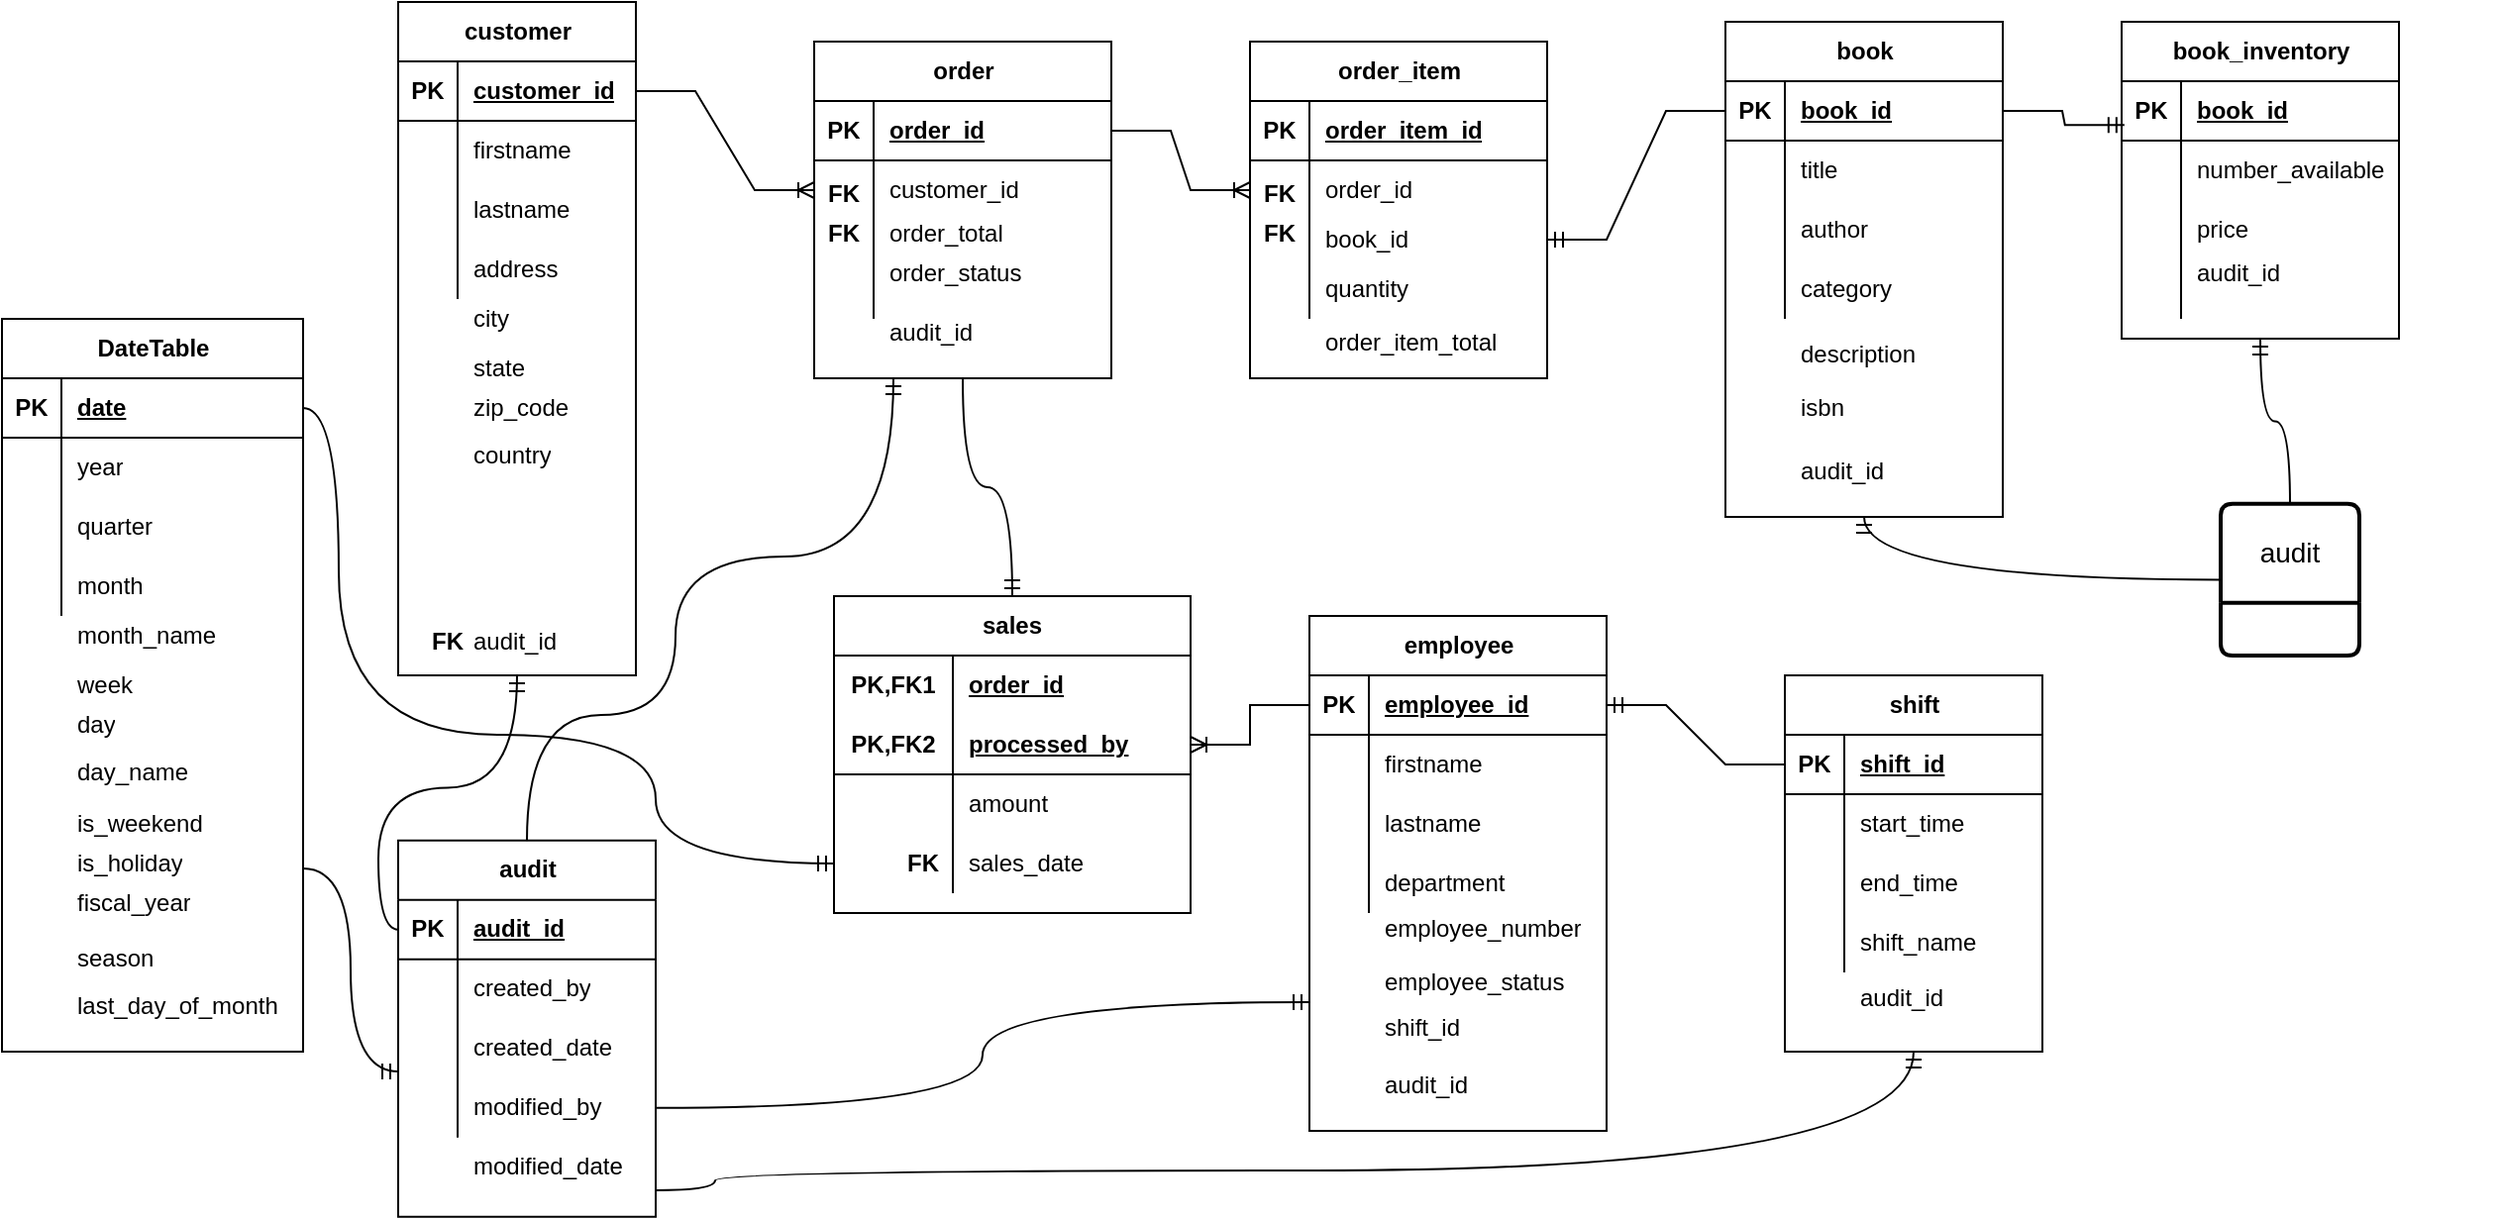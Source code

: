<mxfile version="24.7.16">
  <diagram name="Page-1" id="mZBxmI2gjJFTbjPJan59">
    <mxGraphModel dx="1397" dy="1149" grid="1" gridSize="10" guides="1" tooltips="1" connect="1" arrows="1" fold="1" page="1" pageScale="1" pageWidth="2336" pageHeight="1654" math="0" shadow="0">
      <root>
        <mxCell id="0" />
        <mxCell id="1" parent="0" />
        <mxCell id="XZFYFBK-q6o-lH9ETKiL-27" value="audit" style="shape=table;startSize=30;container=1;collapsible=1;childLayout=tableLayout;fixedRows=1;rowLines=0;fontStyle=1;align=center;resizeLast=1;html=1;" parent="1" vertex="1">
          <mxGeometry x="240" y="463.41" width="130" height="190" as="geometry" />
        </mxCell>
        <mxCell id="XZFYFBK-q6o-lH9ETKiL-28" value="" style="shape=tableRow;horizontal=0;startSize=0;swimlaneHead=0;swimlaneBody=0;fillColor=none;collapsible=0;dropTarget=0;points=[[0,0.5],[1,0.5]];portConstraint=eastwest;top=0;left=0;right=0;bottom=1;" parent="XZFYFBK-q6o-lH9ETKiL-27" vertex="1">
          <mxGeometry y="30" width="130" height="30" as="geometry" />
        </mxCell>
        <mxCell id="XZFYFBK-q6o-lH9ETKiL-29" value="PK" style="shape=partialRectangle;connectable=0;fillColor=none;top=0;left=0;bottom=0;right=0;fontStyle=1;overflow=hidden;whiteSpace=wrap;html=1;" parent="XZFYFBK-q6o-lH9ETKiL-28" vertex="1">
          <mxGeometry width="30" height="30" as="geometry">
            <mxRectangle width="30" height="30" as="alternateBounds" />
          </mxGeometry>
        </mxCell>
        <mxCell id="XZFYFBK-q6o-lH9ETKiL-30" value="audit_id" style="shape=partialRectangle;connectable=0;fillColor=none;top=0;left=0;bottom=0;right=0;align=left;spacingLeft=6;fontStyle=5;overflow=hidden;whiteSpace=wrap;html=1;" parent="XZFYFBK-q6o-lH9ETKiL-28" vertex="1">
          <mxGeometry x="30" width="100" height="30" as="geometry">
            <mxRectangle width="100" height="30" as="alternateBounds" />
          </mxGeometry>
        </mxCell>
        <mxCell id="XZFYFBK-q6o-lH9ETKiL-31" value="" style="shape=tableRow;horizontal=0;startSize=0;swimlaneHead=0;swimlaneBody=0;fillColor=none;collapsible=0;dropTarget=0;points=[[0,0.5],[1,0.5]];portConstraint=eastwest;top=0;left=0;right=0;bottom=0;" parent="XZFYFBK-q6o-lH9ETKiL-27" vertex="1">
          <mxGeometry y="60" width="130" height="30" as="geometry" />
        </mxCell>
        <mxCell id="XZFYFBK-q6o-lH9ETKiL-32" value="" style="shape=partialRectangle;connectable=0;fillColor=none;top=0;left=0;bottom=0;right=0;editable=1;overflow=hidden;whiteSpace=wrap;html=1;" parent="XZFYFBK-q6o-lH9ETKiL-31" vertex="1">
          <mxGeometry width="30" height="30" as="geometry">
            <mxRectangle width="30" height="30" as="alternateBounds" />
          </mxGeometry>
        </mxCell>
        <mxCell id="XZFYFBK-q6o-lH9ETKiL-33" value="created_by" style="shape=partialRectangle;connectable=0;fillColor=none;top=0;left=0;bottom=0;right=0;align=left;spacingLeft=6;overflow=hidden;whiteSpace=wrap;html=1;" parent="XZFYFBK-q6o-lH9ETKiL-31" vertex="1">
          <mxGeometry x="30" width="100" height="30" as="geometry">
            <mxRectangle width="100" height="30" as="alternateBounds" />
          </mxGeometry>
        </mxCell>
        <mxCell id="XZFYFBK-q6o-lH9ETKiL-34" value="" style="shape=tableRow;horizontal=0;startSize=0;swimlaneHead=0;swimlaneBody=0;fillColor=none;collapsible=0;dropTarget=0;points=[[0,0.5],[1,0.5]];portConstraint=eastwest;top=0;left=0;right=0;bottom=0;" parent="XZFYFBK-q6o-lH9ETKiL-27" vertex="1">
          <mxGeometry y="90" width="130" height="30" as="geometry" />
        </mxCell>
        <mxCell id="XZFYFBK-q6o-lH9ETKiL-35" value="" style="shape=partialRectangle;connectable=0;fillColor=none;top=0;left=0;bottom=0;right=0;editable=1;overflow=hidden;whiteSpace=wrap;html=1;" parent="XZFYFBK-q6o-lH9ETKiL-34" vertex="1">
          <mxGeometry width="30" height="30" as="geometry">
            <mxRectangle width="30" height="30" as="alternateBounds" />
          </mxGeometry>
        </mxCell>
        <mxCell id="XZFYFBK-q6o-lH9ETKiL-36" value="created_date" style="shape=partialRectangle;connectable=0;fillColor=none;top=0;left=0;bottom=0;right=0;align=left;spacingLeft=6;overflow=hidden;whiteSpace=wrap;html=1;" parent="XZFYFBK-q6o-lH9ETKiL-34" vertex="1">
          <mxGeometry x="30" width="100" height="30" as="geometry">
            <mxRectangle width="100" height="30" as="alternateBounds" />
          </mxGeometry>
        </mxCell>
        <mxCell id="XZFYFBK-q6o-lH9ETKiL-37" value="" style="shape=tableRow;horizontal=0;startSize=0;swimlaneHead=0;swimlaneBody=0;fillColor=none;collapsible=0;dropTarget=0;points=[[0,0.5],[1,0.5]];portConstraint=eastwest;top=0;left=0;right=0;bottom=0;" parent="XZFYFBK-q6o-lH9ETKiL-27" vertex="1">
          <mxGeometry y="120" width="130" height="30" as="geometry" />
        </mxCell>
        <mxCell id="XZFYFBK-q6o-lH9ETKiL-38" value="" style="shape=partialRectangle;connectable=0;fillColor=none;top=0;left=0;bottom=0;right=0;editable=1;overflow=hidden;whiteSpace=wrap;html=1;" parent="XZFYFBK-q6o-lH9ETKiL-37" vertex="1">
          <mxGeometry width="30" height="30" as="geometry">
            <mxRectangle width="30" height="30" as="alternateBounds" />
          </mxGeometry>
        </mxCell>
        <mxCell id="XZFYFBK-q6o-lH9ETKiL-39" value="modified_by" style="shape=partialRectangle;connectable=0;fillColor=none;top=0;left=0;bottom=0;right=0;align=left;spacingLeft=6;overflow=hidden;whiteSpace=wrap;html=1;" parent="XZFYFBK-q6o-lH9ETKiL-37" vertex="1">
          <mxGeometry x="30" width="100" height="30" as="geometry">
            <mxRectangle width="100" height="30" as="alternateBounds" />
          </mxGeometry>
        </mxCell>
        <mxCell id="XZFYFBK-q6o-lH9ETKiL-40" value="customer" style="shape=table;startSize=30;container=1;collapsible=1;childLayout=tableLayout;fixedRows=1;rowLines=0;fontStyle=1;align=center;resizeLast=1;html=1;" parent="1" vertex="1">
          <mxGeometry x="240" y="40" width="120" height="340" as="geometry" />
        </mxCell>
        <mxCell id="XZFYFBK-q6o-lH9ETKiL-41" value="" style="shape=tableRow;horizontal=0;startSize=0;swimlaneHead=0;swimlaneBody=0;fillColor=none;collapsible=0;dropTarget=0;points=[[0,0.5],[1,0.5]];portConstraint=eastwest;top=0;left=0;right=0;bottom=1;" parent="XZFYFBK-q6o-lH9ETKiL-40" vertex="1">
          <mxGeometry y="30" width="120" height="30" as="geometry" />
        </mxCell>
        <mxCell id="XZFYFBK-q6o-lH9ETKiL-42" value="PK" style="shape=partialRectangle;connectable=0;fillColor=none;top=0;left=0;bottom=0;right=0;fontStyle=1;overflow=hidden;whiteSpace=wrap;html=1;" parent="XZFYFBK-q6o-lH9ETKiL-41" vertex="1">
          <mxGeometry width="30" height="30" as="geometry">
            <mxRectangle width="30" height="30" as="alternateBounds" />
          </mxGeometry>
        </mxCell>
        <mxCell id="XZFYFBK-q6o-lH9ETKiL-43" value="customer_id" style="shape=partialRectangle;connectable=0;fillColor=none;top=0;left=0;bottom=0;right=0;align=left;spacingLeft=6;fontStyle=5;overflow=hidden;whiteSpace=wrap;html=1;" parent="XZFYFBK-q6o-lH9ETKiL-41" vertex="1">
          <mxGeometry x="30" width="90" height="30" as="geometry">
            <mxRectangle width="90" height="30" as="alternateBounds" />
          </mxGeometry>
        </mxCell>
        <mxCell id="XZFYFBK-q6o-lH9ETKiL-44" value="" style="shape=tableRow;horizontal=0;startSize=0;swimlaneHead=0;swimlaneBody=0;fillColor=none;collapsible=0;dropTarget=0;points=[[0,0.5],[1,0.5]];portConstraint=eastwest;top=0;left=0;right=0;bottom=0;" parent="XZFYFBK-q6o-lH9ETKiL-40" vertex="1">
          <mxGeometry y="60" width="120" height="30" as="geometry" />
        </mxCell>
        <mxCell id="XZFYFBK-q6o-lH9ETKiL-45" value="" style="shape=partialRectangle;connectable=0;fillColor=none;top=0;left=0;bottom=0;right=0;editable=1;overflow=hidden;whiteSpace=wrap;html=1;" parent="XZFYFBK-q6o-lH9ETKiL-44" vertex="1">
          <mxGeometry width="30" height="30" as="geometry">
            <mxRectangle width="30" height="30" as="alternateBounds" />
          </mxGeometry>
        </mxCell>
        <mxCell id="XZFYFBK-q6o-lH9ETKiL-46" value="firstname" style="shape=partialRectangle;connectable=0;fillColor=none;top=0;left=0;bottom=0;right=0;align=left;spacingLeft=6;overflow=hidden;whiteSpace=wrap;html=1;" parent="XZFYFBK-q6o-lH9ETKiL-44" vertex="1">
          <mxGeometry x="30" width="90" height="30" as="geometry">
            <mxRectangle width="90" height="30" as="alternateBounds" />
          </mxGeometry>
        </mxCell>
        <mxCell id="XZFYFBK-q6o-lH9ETKiL-47" value="" style="shape=tableRow;horizontal=0;startSize=0;swimlaneHead=0;swimlaneBody=0;fillColor=none;collapsible=0;dropTarget=0;points=[[0,0.5],[1,0.5]];portConstraint=eastwest;top=0;left=0;right=0;bottom=0;" parent="XZFYFBK-q6o-lH9ETKiL-40" vertex="1">
          <mxGeometry y="90" width="120" height="30" as="geometry" />
        </mxCell>
        <mxCell id="XZFYFBK-q6o-lH9ETKiL-48" value="" style="shape=partialRectangle;connectable=0;fillColor=none;top=0;left=0;bottom=0;right=0;editable=1;overflow=hidden;whiteSpace=wrap;html=1;" parent="XZFYFBK-q6o-lH9ETKiL-47" vertex="1">
          <mxGeometry width="30" height="30" as="geometry">
            <mxRectangle width="30" height="30" as="alternateBounds" />
          </mxGeometry>
        </mxCell>
        <mxCell id="XZFYFBK-q6o-lH9ETKiL-49" value="lastname" style="shape=partialRectangle;connectable=0;fillColor=none;top=0;left=0;bottom=0;right=0;align=left;spacingLeft=6;overflow=hidden;whiteSpace=wrap;html=1;" parent="XZFYFBK-q6o-lH9ETKiL-47" vertex="1">
          <mxGeometry x="30" width="90" height="30" as="geometry">
            <mxRectangle width="90" height="30" as="alternateBounds" />
          </mxGeometry>
        </mxCell>
        <mxCell id="XZFYFBK-q6o-lH9ETKiL-50" value="" style="shape=tableRow;horizontal=0;startSize=0;swimlaneHead=0;swimlaneBody=0;fillColor=none;collapsible=0;dropTarget=0;points=[[0,0.5],[1,0.5]];portConstraint=eastwest;top=0;left=0;right=0;bottom=0;" parent="XZFYFBK-q6o-lH9ETKiL-40" vertex="1">
          <mxGeometry y="120" width="120" height="30" as="geometry" />
        </mxCell>
        <mxCell id="XZFYFBK-q6o-lH9ETKiL-51" value="" style="shape=partialRectangle;connectable=0;fillColor=none;top=0;left=0;bottom=0;right=0;editable=1;overflow=hidden;whiteSpace=wrap;html=1;" parent="XZFYFBK-q6o-lH9ETKiL-50" vertex="1">
          <mxGeometry width="30" height="30" as="geometry">
            <mxRectangle width="30" height="30" as="alternateBounds" />
          </mxGeometry>
        </mxCell>
        <mxCell id="XZFYFBK-q6o-lH9ETKiL-52" value="address" style="shape=partialRectangle;connectable=0;fillColor=none;top=0;left=0;bottom=0;right=0;align=left;spacingLeft=6;overflow=hidden;whiteSpace=wrap;html=1;" parent="XZFYFBK-q6o-lH9ETKiL-50" vertex="1">
          <mxGeometry x="30" width="90" height="30" as="geometry">
            <mxRectangle width="90" height="30" as="alternateBounds" />
          </mxGeometry>
        </mxCell>
        <mxCell id="XZFYFBK-q6o-lH9ETKiL-85" value="sales" style="shape=table;startSize=30;container=1;collapsible=1;childLayout=tableLayout;fixedRows=1;rowLines=0;fontStyle=1;align=center;resizeLast=1;html=1;whiteSpace=wrap;" parent="1" vertex="1">
          <mxGeometry x="460" y="340" width="180" height="160" as="geometry" />
        </mxCell>
        <mxCell id="XZFYFBK-q6o-lH9ETKiL-86" value="" style="shape=tableRow;horizontal=0;startSize=0;swimlaneHead=0;swimlaneBody=0;fillColor=none;collapsible=0;dropTarget=0;points=[[0,0.5],[1,0.5]];portConstraint=eastwest;top=0;left=0;right=0;bottom=0;html=1;" parent="XZFYFBK-q6o-lH9ETKiL-85" vertex="1">
          <mxGeometry y="30" width="180" height="30" as="geometry" />
        </mxCell>
        <mxCell id="XZFYFBK-q6o-lH9ETKiL-87" value="PK,FK1" style="shape=partialRectangle;connectable=0;fillColor=none;top=0;left=0;bottom=0;right=0;fontStyle=1;overflow=hidden;html=1;whiteSpace=wrap;" parent="XZFYFBK-q6o-lH9ETKiL-86" vertex="1">
          <mxGeometry width="60" height="30" as="geometry">
            <mxRectangle width="60" height="30" as="alternateBounds" />
          </mxGeometry>
        </mxCell>
        <mxCell id="XZFYFBK-q6o-lH9ETKiL-88" value="order_id" style="shape=partialRectangle;connectable=0;fillColor=none;top=0;left=0;bottom=0;right=0;align=left;spacingLeft=6;fontStyle=5;overflow=hidden;html=1;whiteSpace=wrap;" parent="XZFYFBK-q6o-lH9ETKiL-86" vertex="1">
          <mxGeometry x="60" width="120" height="30" as="geometry">
            <mxRectangle width="120" height="30" as="alternateBounds" />
          </mxGeometry>
        </mxCell>
        <mxCell id="XZFYFBK-q6o-lH9ETKiL-89" value="" style="shape=tableRow;horizontal=0;startSize=0;swimlaneHead=0;swimlaneBody=0;fillColor=none;collapsible=0;dropTarget=0;points=[[0,0.5],[1,0.5]];portConstraint=eastwest;top=0;left=0;right=0;bottom=1;html=1;" parent="XZFYFBK-q6o-lH9ETKiL-85" vertex="1">
          <mxGeometry y="60" width="180" height="30" as="geometry" />
        </mxCell>
        <mxCell id="XZFYFBK-q6o-lH9ETKiL-90" value="PK,FK2" style="shape=partialRectangle;connectable=0;fillColor=none;top=0;left=0;bottom=0;right=0;fontStyle=1;overflow=hidden;html=1;whiteSpace=wrap;" parent="XZFYFBK-q6o-lH9ETKiL-89" vertex="1">
          <mxGeometry width="60" height="30" as="geometry">
            <mxRectangle width="60" height="30" as="alternateBounds" />
          </mxGeometry>
        </mxCell>
        <mxCell id="XZFYFBK-q6o-lH9ETKiL-91" value="processed_by" style="shape=partialRectangle;connectable=0;fillColor=none;top=0;left=0;bottom=0;right=0;align=left;spacingLeft=6;fontStyle=5;overflow=hidden;html=1;whiteSpace=wrap;" parent="XZFYFBK-q6o-lH9ETKiL-89" vertex="1">
          <mxGeometry x="60" width="120" height="30" as="geometry">
            <mxRectangle width="120" height="30" as="alternateBounds" />
          </mxGeometry>
        </mxCell>
        <mxCell id="XZFYFBK-q6o-lH9ETKiL-92" value="" style="shape=tableRow;horizontal=0;startSize=0;swimlaneHead=0;swimlaneBody=0;fillColor=none;collapsible=0;dropTarget=0;points=[[0,0.5],[1,0.5]];portConstraint=eastwest;top=0;left=0;right=0;bottom=0;html=1;" parent="XZFYFBK-q6o-lH9ETKiL-85" vertex="1">
          <mxGeometry y="90" width="180" height="30" as="geometry" />
        </mxCell>
        <mxCell id="XZFYFBK-q6o-lH9ETKiL-93" value="" style="shape=partialRectangle;connectable=0;fillColor=none;top=0;left=0;bottom=0;right=0;editable=1;overflow=hidden;html=1;whiteSpace=wrap;" parent="XZFYFBK-q6o-lH9ETKiL-92" vertex="1">
          <mxGeometry width="60" height="30" as="geometry">
            <mxRectangle width="60" height="30" as="alternateBounds" />
          </mxGeometry>
        </mxCell>
        <mxCell id="XZFYFBK-q6o-lH9ETKiL-94" value="amount" style="shape=partialRectangle;connectable=0;fillColor=none;top=0;left=0;bottom=0;right=0;align=left;spacingLeft=6;overflow=hidden;html=1;whiteSpace=wrap;" parent="XZFYFBK-q6o-lH9ETKiL-92" vertex="1">
          <mxGeometry x="60" width="120" height="30" as="geometry">
            <mxRectangle width="120" height="30" as="alternateBounds" />
          </mxGeometry>
        </mxCell>
        <mxCell id="XZFYFBK-q6o-lH9ETKiL-95" value="" style="shape=tableRow;horizontal=0;startSize=0;swimlaneHead=0;swimlaneBody=0;fillColor=none;collapsible=0;dropTarget=0;points=[[0,0.5],[1,0.5]];portConstraint=eastwest;top=0;left=0;right=0;bottom=0;html=1;" parent="XZFYFBK-q6o-lH9ETKiL-85" vertex="1">
          <mxGeometry y="120" width="180" height="30" as="geometry" />
        </mxCell>
        <mxCell id="XZFYFBK-q6o-lH9ETKiL-96" value="" style="shape=partialRectangle;connectable=0;fillColor=none;top=0;left=0;bottom=0;right=0;editable=1;overflow=hidden;html=1;whiteSpace=wrap;" parent="XZFYFBK-q6o-lH9ETKiL-95" vertex="1">
          <mxGeometry width="60" height="30" as="geometry">
            <mxRectangle width="60" height="30" as="alternateBounds" />
          </mxGeometry>
        </mxCell>
        <mxCell id="XZFYFBK-q6o-lH9ETKiL-97" value="sales_date" style="shape=partialRectangle;connectable=0;fillColor=none;top=0;left=0;bottom=0;right=0;align=left;spacingLeft=6;overflow=hidden;html=1;whiteSpace=wrap;" parent="XZFYFBK-q6o-lH9ETKiL-95" vertex="1">
          <mxGeometry x="60" width="120" height="30" as="geometry">
            <mxRectangle width="120" height="30" as="alternateBounds" />
          </mxGeometry>
        </mxCell>
        <mxCell id="XZFYFBK-q6o-lH9ETKiL-98" value="" style="group" parent="1" vertex="1" connectable="0">
          <mxGeometry x="950" y="50" width="140" height="280" as="geometry" />
        </mxCell>
        <mxCell id="XZFYFBK-q6o-lH9ETKiL-53" value="book" style="shape=table;startSize=30;container=1;collapsible=1;childLayout=tableLayout;fixedRows=1;rowLines=0;fontStyle=1;align=center;resizeLast=1;html=1;" parent="XZFYFBK-q6o-lH9ETKiL-98" vertex="1">
          <mxGeometry x="-40" width="140" height="250" as="geometry" />
        </mxCell>
        <mxCell id="XZFYFBK-q6o-lH9ETKiL-54" value="" style="shape=tableRow;horizontal=0;startSize=0;swimlaneHead=0;swimlaneBody=0;fillColor=none;collapsible=0;dropTarget=0;points=[[0,0.5],[1,0.5]];portConstraint=eastwest;top=0;left=0;right=0;bottom=1;" parent="XZFYFBK-q6o-lH9ETKiL-53" vertex="1">
          <mxGeometry y="30" width="140" height="30" as="geometry" />
        </mxCell>
        <mxCell id="XZFYFBK-q6o-lH9ETKiL-55" value="PK" style="shape=partialRectangle;connectable=0;fillColor=none;top=0;left=0;bottom=0;right=0;fontStyle=1;overflow=hidden;whiteSpace=wrap;html=1;" parent="XZFYFBK-q6o-lH9ETKiL-54" vertex="1">
          <mxGeometry width="30" height="30" as="geometry">
            <mxRectangle width="30" height="30" as="alternateBounds" />
          </mxGeometry>
        </mxCell>
        <mxCell id="XZFYFBK-q6o-lH9ETKiL-56" value="book_id" style="shape=partialRectangle;connectable=0;fillColor=none;top=0;left=0;bottom=0;right=0;align=left;spacingLeft=6;fontStyle=5;overflow=hidden;whiteSpace=wrap;html=1;" parent="XZFYFBK-q6o-lH9ETKiL-54" vertex="1">
          <mxGeometry x="30" width="110" height="30" as="geometry">
            <mxRectangle width="110" height="30" as="alternateBounds" />
          </mxGeometry>
        </mxCell>
        <mxCell id="XZFYFBK-q6o-lH9ETKiL-57" value="" style="shape=tableRow;horizontal=0;startSize=0;swimlaneHead=0;swimlaneBody=0;fillColor=none;collapsible=0;dropTarget=0;points=[[0,0.5],[1,0.5]];portConstraint=eastwest;top=0;left=0;right=0;bottom=0;" parent="XZFYFBK-q6o-lH9ETKiL-53" vertex="1">
          <mxGeometry y="60" width="140" height="30" as="geometry" />
        </mxCell>
        <mxCell id="XZFYFBK-q6o-lH9ETKiL-58" value="" style="shape=partialRectangle;connectable=0;fillColor=none;top=0;left=0;bottom=0;right=0;editable=1;overflow=hidden;whiteSpace=wrap;html=1;" parent="XZFYFBK-q6o-lH9ETKiL-57" vertex="1">
          <mxGeometry width="30" height="30" as="geometry">
            <mxRectangle width="30" height="30" as="alternateBounds" />
          </mxGeometry>
        </mxCell>
        <mxCell id="XZFYFBK-q6o-lH9ETKiL-59" value="title" style="shape=partialRectangle;connectable=0;fillColor=none;top=0;left=0;bottom=0;right=0;align=left;spacingLeft=6;overflow=hidden;whiteSpace=wrap;html=1;" parent="XZFYFBK-q6o-lH9ETKiL-57" vertex="1">
          <mxGeometry x="30" width="110" height="30" as="geometry">
            <mxRectangle width="110" height="30" as="alternateBounds" />
          </mxGeometry>
        </mxCell>
        <mxCell id="XZFYFBK-q6o-lH9ETKiL-60" value="" style="shape=tableRow;horizontal=0;startSize=0;swimlaneHead=0;swimlaneBody=0;fillColor=none;collapsible=0;dropTarget=0;points=[[0,0.5],[1,0.5]];portConstraint=eastwest;top=0;left=0;right=0;bottom=0;" parent="XZFYFBK-q6o-lH9ETKiL-53" vertex="1">
          <mxGeometry y="90" width="140" height="30" as="geometry" />
        </mxCell>
        <mxCell id="XZFYFBK-q6o-lH9ETKiL-61" value="" style="shape=partialRectangle;connectable=0;fillColor=none;top=0;left=0;bottom=0;right=0;editable=1;overflow=hidden;whiteSpace=wrap;html=1;" parent="XZFYFBK-q6o-lH9ETKiL-60" vertex="1">
          <mxGeometry width="30" height="30" as="geometry">
            <mxRectangle width="30" height="30" as="alternateBounds" />
          </mxGeometry>
        </mxCell>
        <mxCell id="XZFYFBK-q6o-lH9ETKiL-62" value="author" style="shape=partialRectangle;connectable=0;fillColor=none;top=0;left=0;bottom=0;right=0;align=left;spacingLeft=6;overflow=hidden;whiteSpace=wrap;html=1;" parent="XZFYFBK-q6o-lH9ETKiL-60" vertex="1">
          <mxGeometry x="30" width="110" height="30" as="geometry">
            <mxRectangle width="110" height="30" as="alternateBounds" />
          </mxGeometry>
        </mxCell>
        <mxCell id="XZFYFBK-q6o-lH9ETKiL-63" value="" style="shape=tableRow;horizontal=0;startSize=0;swimlaneHead=0;swimlaneBody=0;fillColor=none;collapsible=0;dropTarget=0;points=[[0,0.5],[1,0.5]];portConstraint=eastwest;top=0;left=0;right=0;bottom=0;" parent="XZFYFBK-q6o-lH9ETKiL-53" vertex="1">
          <mxGeometry y="120" width="140" height="30" as="geometry" />
        </mxCell>
        <mxCell id="XZFYFBK-q6o-lH9ETKiL-64" value="" style="shape=partialRectangle;connectable=0;fillColor=none;top=0;left=0;bottom=0;right=0;editable=1;overflow=hidden;whiteSpace=wrap;html=1;" parent="XZFYFBK-q6o-lH9ETKiL-63" vertex="1">
          <mxGeometry width="30" height="30" as="geometry">
            <mxRectangle width="30" height="30" as="alternateBounds" />
          </mxGeometry>
        </mxCell>
        <mxCell id="XZFYFBK-q6o-lH9ETKiL-65" value="category" style="shape=partialRectangle;connectable=0;fillColor=none;top=0;left=0;bottom=0;right=0;align=left;spacingLeft=6;overflow=hidden;whiteSpace=wrap;html=1;" parent="XZFYFBK-q6o-lH9ETKiL-63" vertex="1">
          <mxGeometry x="30" width="110" height="30" as="geometry">
            <mxRectangle width="110" height="30" as="alternateBounds" />
          </mxGeometry>
        </mxCell>
        <mxCell id="XZFYFBK-q6o-lH9ETKiL-79" value="description" style="shape=partialRectangle;connectable=0;fillColor=none;top=0;left=0;bottom=0;right=0;align=left;spacingLeft=6;overflow=hidden;whiteSpace=wrap;html=1;" parent="XZFYFBK-q6o-lH9ETKiL-98" vertex="1">
          <mxGeometry x="-10" y="150.001" width="90" height="36.818" as="geometry">
            <mxRectangle width="150" height="30" as="alternateBounds" />
          </mxGeometry>
        </mxCell>
        <mxCell id="XZFYFBK-q6o-lH9ETKiL-80" value="isbn" style="shape=partialRectangle;connectable=0;fillColor=none;top=0;left=0;bottom=0;right=0;align=left;spacingLeft=6;overflow=hidden;whiteSpace=wrap;html=1;" parent="XZFYFBK-q6o-lH9ETKiL-98" vertex="1">
          <mxGeometry x="-10" y="176.819" width="90" height="36.818" as="geometry">
            <mxRectangle width="150" height="30" as="alternateBounds" />
          </mxGeometry>
        </mxCell>
        <mxCell id="XZFYFBK-q6o-lH9ETKiL-141" value="audit_id" style="shape=partialRectangle;connectable=0;fillColor=none;top=0;left=0;bottom=0;right=0;align=left;spacingLeft=6;overflow=hidden;whiteSpace=wrap;html=1;" parent="XZFYFBK-q6o-lH9ETKiL-98" vertex="1">
          <mxGeometry x="-10" y="210" width="100" height="33.75" as="geometry">
            <mxRectangle width="150" height="30" as="alternateBounds" />
          </mxGeometry>
        </mxCell>
        <mxCell id="XZFYFBK-q6o-lH9ETKiL-101" value="modified_date" style="shape=partialRectangle;connectable=0;fillColor=none;top=0;left=0;bottom=0;right=0;align=left;spacingLeft=6;overflow=hidden;whiteSpace=wrap;html=1;" parent="1" vertex="1">
          <mxGeometry x="270" y="613.41" width="90" height="30" as="geometry">
            <mxRectangle width="150" height="30" as="alternateBounds" />
          </mxGeometry>
        </mxCell>
        <mxCell id="XZFYFBK-q6o-lH9ETKiL-105" value="shift" style="shape=table;startSize=30;container=1;collapsible=1;childLayout=tableLayout;fixedRows=1;rowLines=0;fontStyle=1;align=center;resizeLast=1;html=1;" parent="1" vertex="1">
          <mxGeometry x="940" y="380" width="130" height="190" as="geometry" />
        </mxCell>
        <mxCell id="XZFYFBK-q6o-lH9ETKiL-106" value="" style="shape=tableRow;horizontal=0;startSize=0;swimlaneHead=0;swimlaneBody=0;fillColor=none;collapsible=0;dropTarget=0;points=[[0,0.5],[1,0.5]];portConstraint=eastwest;top=0;left=0;right=0;bottom=1;" parent="XZFYFBK-q6o-lH9ETKiL-105" vertex="1">
          <mxGeometry y="30" width="130" height="30" as="geometry" />
        </mxCell>
        <mxCell id="XZFYFBK-q6o-lH9ETKiL-107" value="PK" style="shape=partialRectangle;connectable=0;fillColor=none;top=0;left=0;bottom=0;right=0;fontStyle=1;overflow=hidden;whiteSpace=wrap;html=1;" parent="XZFYFBK-q6o-lH9ETKiL-106" vertex="1">
          <mxGeometry width="30" height="30" as="geometry">
            <mxRectangle width="30" height="30" as="alternateBounds" />
          </mxGeometry>
        </mxCell>
        <mxCell id="XZFYFBK-q6o-lH9ETKiL-108" value="shift_id" style="shape=partialRectangle;connectable=0;fillColor=none;top=0;left=0;bottom=0;right=0;align=left;spacingLeft=6;fontStyle=5;overflow=hidden;whiteSpace=wrap;html=1;" parent="XZFYFBK-q6o-lH9ETKiL-106" vertex="1">
          <mxGeometry x="30" width="100" height="30" as="geometry">
            <mxRectangle width="100" height="30" as="alternateBounds" />
          </mxGeometry>
        </mxCell>
        <mxCell id="XZFYFBK-q6o-lH9ETKiL-109" value="" style="shape=tableRow;horizontal=0;startSize=0;swimlaneHead=0;swimlaneBody=0;fillColor=none;collapsible=0;dropTarget=0;points=[[0,0.5],[1,0.5]];portConstraint=eastwest;top=0;left=0;right=0;bottom=0;" parent="XZFYFBK-q6o-lH9ETKiL-105" vertex="1">
          <mxGeometry y="60" width="130" height="30" as="geometry" />
        </mxCell>
        <mxCell id="XZFYFBK-q6o-lH9ETKiL-110" value="" style="shape=partialRectangle;connectable=0;fillColor=none;top=0;left=0;bottom=0;right=0;editable=1;overflow=hidden;whiteSpace=wrap;html=1;" parent="XZFYFBK-q6o-lH9ETKiL-109" vertex="1">
          <mxGeometry width="30" height="30" as="geometry">
            <mxRectangle width="30" height="30" as="alternateBounds" />
          </mxGeometry>
        </mxCell>
        <mxCell id="XZFYFBK-q6o-lH9ETKiL-111" value="start_time" style="shape=partialRectangle;connectable=0;fillColor=none;top=0;left=0;bottom=0;right=0;align=left;spacingLeft=6;overflow=hidden;whiteSpace=wrap;html=1;" parent="XZFYFBK-q6o-lH9ETKiL-109" vertex="1">
          <mxGeometry x="30" width="100" height="30" as="geometry">
            <mxRectangle width="100" height="30" as="alternateBounds" />
          </mxGeometry>
        </mxCell>
        <mxCell id="XZFYFBK-q6o-lH9ETKiL-112" value="" style="shape=tableRow;horizontal=0;startSize=0;swimlaneHead=0;swimlaneBody=0;fillColor=none;collapsible=0;dropTarget=0;points=[[0,0.5],[1,0.5]];portConstraint=eastwest;top=0;left=0;right=0;bottom=0;" parent="XZFYFBK-q6o-lH9ETKiL-105" vertex="1">
          <mxGeometry y="90" width="130" height="30" as="geometry" />
        </mxCell>
        <mxCell id="XZFYFBK-q6o-lH9ETKiL-113" value="" style="shape=partialRectangle;connectable=0;fillColor=none;top=0;left=0;bottom=0;right=0;editable=1;overflow=hidden;whiteSpace=wrap;html=1;" parent="XZFYFBK-q6o-lH9ETKiL-112" vertex="1">
          <mxGeometry width="30" height="30" as="geometry">
            <mxRectangle width="30" height="30" as="alternateBounds" />
          </mxGeometry>
        </mxCell>
        <mxCell id="XZFYFBK-q6o-lH9ETKiL-114" value="end_time" style="shape=partialRectangle;connectable=0;fillColor=none;top=0;left=0;bottom=0;right=0;align=left;spacingLeft=6;overflow=hidden;whiteSpace=wrap;html=1;" parent="XZFYFBK-q6o-lH9ETKiL-112" vertex="1">
          <mxGeometry x="30" width="100" height="30" as="geometry">
            <mxRectangle width="100" height="30" as="alternateBounds" />
          </mxGeometry>
        </mxCell>
        <mxCell id="XZFYFBK-q6o-lH9ETKiL-115" value="" style="shape=tableRow;horizontal=0;startSize=0;swimlaneHead=0;swimlaneBody=0;fillColor=none;collapsible=0;dropTarget=0;points=[[0,0.5],[1,0.5]];portConstraint=eastwest;top=0;left=0;right=0;bottom=0;" parent="XZFYFBK-q6o-lH9ETKiL-105" vertex="1">
          <mxGeometry y="120" width="130" height="30" as="geometry" />
        </mxCell>
        <mxCell id="XZFYFBK-q6o-lH9ETKiL-116" value="" style="shape=partialRectangle;connectable=0;fillColor=none;top=0;left=0;bottom=0;right=0;editable=1;overflow=hidden;whiteSpace=wrap;html=1;" parent="XZFYFBK-q6o-lH9ETKiL-115" vertex="1">
          <mxGeometry width="30" height="30" as="geometry">
            <mxRectangle width="30" height="30" as="alternateBounds" />
          </mxGeometry>
        </mxCell>
        <mxCell id="XZFYFBK-q6o-lH9ETKiL-117" value="shift_name" style="shape=partialRectangle;connectable=0;fillColor=none;top=0;left=0;bottom=0;right=0;align=left;spacingLeft=6;overflow=hidden;whiteSpace=wrap;html=1;" parent="XZFYFBK-q6o-lH9ETKiL-115" vertex="1">
          <mxGeometry x="30" width="100" height="30" as="geometry">
            <mxRectangle width="100" height="30" as="alternateBounds" />
          </mxGeometry>
        </mxCell>
        <mxCell id="XZFYFBK-q6o-lH9ETKiL-1" value="employee" style="shape=table;startSize=30;container=1;collapsible=1;childLayout=tableLayout;fixedRows=1;rowLines=0;fontStyle=1;align=center;resizeLast=1;html=1;" parent="1" vertex="1">
          <mxGeometry x="700" y="350" width="150" height="260" as="geometry" />
        </mxCell>
        <mxCell id="XZFYFBK-q6o-lH9ETKiL-2" value="" style="shape=tableRow;horizontal=0;startSize=0;swimlaneHead=0;swimlaneBody=0;fillColor=none;collapsible=0;dropTarget=0;points=[[0,0.5],[1,0.5]];portConstraint=eastwest;top=0;left=0;right=0;bottom=1;" parent="XZFYFBK-q6o-lH9ETKiL-1" vertex="1">
          <mxGeometry y="30" width="150" height="30" as="geometry" />
        </mxCell>
        <mxCell id="XZFYFBK-q6o-lH9ETKiL-3" value="PK" style="shape=partialRectangle;connectable=0;fillColor=none;top=0;left=0;bottom=0;right=0;fontStyle=1;overflow=hidden;whiteSpace=wrap;html=1;" parent="XZFYFBK-q6o-lH9ETKiL-2" vertex="1">
          <mxGeometry width="30" height="30" as="geometry">
            <mxRectangle width="30" height="30" as="alternateBounds" />
          </mxGeometry>
        </mxCell>
        <mxCell id="XZFYFBK-q6o-lH9ETKiL-4" value="employee_id" style="shape=partialRectangle;connectable=0;fillColor=none;top=0;left=0;bottom=0;right=0;align=left;spacingLeft=6;fontStyle=5;overflow=hidden;whiteSpace=wrap;html=1;" parent="XZFYFBK-q6o-lH9ETKiL-2" vertex="1">
          <mxGeometry x="30" width="120" height="30" as="geometry">
            <mxRectangle width="120" height="30" as="alternateBounds" />
          </mxGeometry>
        </mxCell>
        <mxCell id="XZFYFBK-q6o-lH9ETKiL-5" value="" style="shape=tableRow;horizontal=0;startSize=0;swimlaneHead=0;swimlaneBody=0;fillColor=none;collapsible=0;dropTarget=0;points=[[0,0.5],[1,0.5]];portConstraint=eastwest;top=0;left=0;right=0;bottom=0;" parent="XZFYFBK-q6o-lH9ETKiL-1" vertex="1">
          <mxGeometry y="60" width="150" height="30" as="geometry" />
        </mxCell>
        <mxCell id="XZFYFBK-q6o-lH9ETKiL-6" value="" style="shape=partialRectangle;connectable=0;fillColor=none;top=0;left=0;bottom=0;right=0;editable=1;overflow=hidden;whiteSpace=wrap;html=1;" parent="XZFYFBK-q6o-lH9ETKiL-5" vertex="1">
          <mxGeometry width="30" height="30" as="geometry">
            <mxRectangle width="30" height="30" as="alternateBounds" />
          </mxGeometry>
        </mxCell>
        <mxCell id="XZFYFBK-q6o-lH9ETKiL-7" value="firstname" style="shape=partialRectangle;connectable=0;fillColor=none;top=0;left=0;bottom=0;right=0;align=left;spacingLeft=6;overflow=hidden;whiteSpace=wrap;html=1;" parent="XZFYFBK-q6o-lH9ETKiL-5" vertex="1">
          <mxGeometry x="30" width="120" height="30" as="geometry">
            <mxRectangle width="120" height="30" as="alternateBounds" />
          </mxGeometry>
        </mxCell>
        <mxCell id="XZFYFBK-q6o-lH9ETKiL-8" value="" style="shape=tableRow;horizontal=0;startSize=0;swimlaneHead=0;swimlaneBody=0;fillColor=none;collapsible=0;dropTarget=0;points=[[0,0.5],[1,0.5]];portConstraint=eastwest;top=0;left=0;right=0;bottom=0;" parent="XZFYFBK-q6o-lH9ETKiL-1" vertex="1">
          <mxGeometry y="90" width="150" height="30" as="geometry" />
        </mxCell>
        <mxCell id="XZFYFBK-q6o-lH9ETKiL-9" value="" style="shape=partialRectangle;connectable=0;fillColor=none;top=0;left=0;bottom=0;right=0;editable=1;overflow=hidden;whiteSpace=wrap;html=1;" parent="XZFYFBK-q6o-lH9ETKiL-8" vertex="1">
          <mxGeometry width="30" height="30" as="geometry">
            <mxRectangle width="30" height="30" as="alternateBounds" />
          </mxGeometry>
        </mxCell>
        <mxCell id="XZFYFBK-q6o-lH9ETKiL-10" value="lastname" style="shape=partialRectangle;connectable=0;fillColor=none;top=0;left=0;bottom=0;right=0;align=left;spacingLeft=6;overflow=hidden;whiteSpace=wrap;html=1;" parent="XZFYFBK-q6o-lH9ETKiL-8" vertex="1">
          <mxGeometry x="30" width="120" height="30" as="geometry">
            <mxRectangle width="120" height="30" as="alternateBounds" />
          </mxGeometry>
        </mxCell>
        <mxCell id="XZFYFBK-q6o-lH9ETKiL-11" value="" style="shape=tableRow;horizontal=0;startSize=0;swimlaneHead=0;swimlaneBody=0;fillColor=none;collapsible=0;dropTarget=0;points=[[0,0.5],[1,0.5]];portConstraint=eastwest;top=0;left=0;right=0;bottom=0;" parent="XZFYFBK-q6o-lH9ETKiL-1" vertex="1">
          <mxGeometry y="120" width="150" height="30" as="geometry" />
        </mxCell>
        <mxCell id="XZFYFBK-q6o-lH9ETKiL-12" value="" style="shape=partialRectangle;connectable=0;fillColor=none;top=0;left=0;bottom=0;right=0;editable=1;overflow=hidden;whiteSpace=wrap;html=1;" parent="XZFYFBK-q6o-lH9ETKiL-11" vertex="1">
          <mxGeometry width="30" height="30" as="geometry">
            <mxRectangle width="30" height="30" as="alternateBounds" />
          </mxGeometry>
        </mxCell>
        <mxCell id="XZFYFBK-q6o-lH9ETKiL-13" value="department" style="shape=partialRectangle;connectable=0;fillColor=none;top=0;left=0;bottom=0;right=0;align=left;spacingLeft=6;overflow=hidden;whiteSpace=wrap;html=1;" parent="XZFYFBK-q6o-lH9ETKiL-11" vertex="1">
          <mxGeometry x="30" width="120" height="30" as="geometry">
            <mxRectangle width="120" height="30" as="alternateBounds" />
          </mxGeometry>
        </mxCell>
        <mxCell id="XZFYFBK-q6o-lH9ETKiL-81" value="employee_status" style="shape=partialRectangle;connectable=0;fillColor=none;top=0;left=0;bottom=0;right=0;align=left;spacingLeft=6;overflow=hidden;whiteSpace=wrap;html=1;" parent="1" vertex="1">
          <mxGeometry x="730" y="516.591" width="150" height="36.818" as="geometry">
            <mxRectangle width="150" height="30" as="alternateBounds" />
          </mxGeometry>
        </mxCell>
        <mxCell id="XZFYFBK-q6o-lH9ETKiL-82" value="shift_id" style="shape=partialRectangle;connectable=0;fillColor=none;top=0;left=0;bottom=0;right=0;align=left;spacingLeft=6;overflow=hidden;whiteSpace=wrap;html=1;" parent="1" vertex="1">
          <mxGeometry x="730" y="540" width="90" height="36.82" as="geometry">
            <mxRectangle width="150" height="30" as="alternateBounds" />
          </mxGeometry>
        </mxCell>
        <mxCell id="XZFYFBK-q6o-lH9ETKiL-121" value="employee_number" style="shape=partialRectangle;connectable=0;fillColor=none;top=0;left=0;bottom=0;right=0;align=left;spacingLeft=6;overflow=hidden;whiteSpace=wrap;html=1;" parent="1" vertex="1">
          <mxGeometry x="730" y="490" width="120" height="36.82" as="geometry">
            <mxRectangle width="150" height="30" as="alternateBounds" />
          </mxGeometry>
        </mxCell>
        <mxCell id="XZFYFBK-q6o-lH9ETKiL-123" value="" style="group" parent="1" vertex="1" connectable="0">
          <mxGeometry x="1160" y="50" width="140" height="320" as="geometry" />
        </mxCell>
        <mxCell id="XZFYFBK-q6o-lH9ETKiL-124" value="book_inventory" style="shape=table;startSize=30;container=1;collapsible=1;childLayout=tableLayout;fixedRows=1;rowLines=0;fontStyle=1;align=center;resizeLast=1;html=1;" parent="XZFYFBK-q6o-lH9ETKiL-123" vertex="1">
          <mxGeometry x="-50" width="140" height="160" as="geometry" />
        </mxCell>
        <mxCell id="XZFYFBK-q6o-lH9ETKiL-125" value="" style="shape=tableRow;horizontal=0;startSize=0;swimlaneHead=0;swimlaneBody=0;fillColor=none;collapsible=0;dropTarget=0;points=[[0,0.5],[1,0.5]];portConstraint=eastwest;top=0;left=0;right=0;bottom=1;" parent="XZFYFBK-q6o-lH9ETKiL-124" vertex="1">
          <mxGeometry y="30" width="140" height="30" as="geometry" />
        </mxCell>
        <mxCell id="XZFYFBK-q6o-lH9ETKiL-126" value="PK" style="shape=partialRectangle;connectable=0;fillColor=none;top=0;left=0;bottom=0;right=0;fontStyle=1;overflow=hidden;whiteSpace=wrap;html=1;" parent="XZFYFBK-q6o-lH9ETKiL-125" vertex="1">
          <mxGeometry width="30" height="30" as="geometry">
            <mxRectangle width="30" height="30" as="alternateBounds" />
          </mxGeometry>
        </mxCell>
        <mxCell id="XZFYFBK-q6o-lH9ETKiL-127" value="book_id" style="shape=partialRectangle;connectable=0;fillColor=none;top=0;left=0;bottom=0;right=0;align=left;spacingLeft=6;fontStyle=5;overflow=hidden;whiteSpace=wrap;html=1;" parent="XZFYFBK-q6o-lH9ETKiL-125" vertex="1">
          <mxGeometry x="30" width="110" height="30" as="geometry">
            <mxRectangle width="110" height="30" as="alternateBounds" />
          </mxGeometry>
        </mxCell>
        <mxCell id="XZFYFBK-q6o-lH9ETKiL-128" value="" style="shape=tableRow;horizontal=0;startSize=0;swimlaneHead=0;swimlaneBody=0;fillColor=none;collapsible=0;dropTarget=0;points=[[0,0.5],[1,0.5]];portConstraint=eastwest;top=0;left=0;right=0;bottom=0;" parent="XZFYFBK-q6o-lH9ETKiL-124" vertex="1">
          <mxGeometry y="60" width="140" height="30" as="geometry" />
        </mxCell>
        <mxCell id="XZFYFBK-q6o-lH9ETKiL-129" value="" style="shape=partialRectangle;connectable=0;fillColor=none;top=0;left=0;bottom=0;right=0;editable=1;overflow=hidden;whiteSpace=wrap;html=1;" parent="XZFYFBK-q6o-lH9ETKiL-128" vertex="1">
          <mxGeometry width="30" height="30" as="geometry">
            <mxRectangle width="30" height="30" as="alternateBounds" />
          </mxGeometry>
        </mxCell>
        <mxCell id="XZFYFBK-q6o-lH9ETKiL-130" value="number_available" style="shape=partialRectangle;connectable=0;fillColor=none;top=0;left=0;bottom=0;right=0;align=left;spacingLeft=6;overflow=hidden;whiteSpace=wrap;html=1;" parent="XZFYFBK-q6o-lH9ETKiL-128" vertex="1">
          <mxGeometry x="30" width="110" height="30" as="geometry">
            <mxRectangle width="110" height="30" as="alternateBounds" />
          </mxGeometry>
        </mxCell>
        <mxCell id="XZFYFBK-q6o-lH9ETKiL-131" value="" style="shape=tableRow;horizontal=0;startSize=0;swimlaneHead=0;swimlaneBody=0;fillColor=none;collapsible=0;dropTarget=0;points=[[0,0.5],[1,0.5]];portConstraint=eastwest;top=0;left=0;right=0;bottom=0;" parent="XZFYFBK-q6o-lH9ETKiL-124" vertex="1">
          <mxGeometry y="90" width="140" height="30" as="geometry" />
        </mxCell>
        <mxCell id="XZFYFBK-q6o-lH9ETKiL-132" value="" style="shape=partialRectangle;connectable=0;fillColor=none;top=0;left=0;bottom=0;right=0;editable=1;overflow=hidden;whiteSpace=wrap;html=1;" parent="XZFYFBK-q6o-lH9ETKiL-131" vertex="1">
          <mxGeometry width="30" height="30" as="geometry">
            <mxRectangle width="30" height="30" as="alternateBounds" />
          </mxGeometry>
        </mxCell>
        <mxCell id="XZFYFBK-q6o-lH9ETKiL-133" value="price" style="shape=partialRectangle;connectable=0;fillColor=none;top=0;left=0;bottom=0;right=0;align=left;spacingLeft=6;overflow=hidden;whiteSpace=wrap;html=1;" parent="XZFYFBK-q6o-lH9ETKiL-131" vertex="1">
          <mxGeometry x="30" width="110" height="30" as="geometry">
            <mxRectangle width="110" height="30" as="alternateBounds" />
          </mxGeometry>
        </mxCell>
        <mxCell id="XZFYFBK-q6o-lH9ETKiL-134" value="" style="shape=tableRow;horizontal=0;startSize=0;swimlaneHead=0;swimlaneBody=0;fillColor=none;collapsible=0;dropTarget=0;points=[[0,0.5],[1,0.5]];portConstraint=eastwest;top=0;left=0;right=0;bottom=0;" parent="XZFYFBK-q6o-lH9ETKiL-124" vertex="1">
          <mxGeometry y="120" width="140" height="30" as="geometry" />
        </mxCell>
        <mxCell id="XZFYFBK-q6o-lH9ETKiL-135" value="" style="shape=partialRectangle;connectable=0;fillColor=none;top=0;left=0;bottom=0;right=0;editable=1;overflow=hidden;whiteSpace=wrap;html=1;" parent="XZFYFBK-q6o-lH9ETKiL-134" vertex="1">
          <mxGeometry width="30" height="30" as="geometry">
            <mxRectangle width="30" height="30" as="alternateBounds" />
          </mxGeometry>
        </mxCell>
        <mxCell id="XZFYFBK-q6o-lH9ETKiL-136" value="" style="shape=partialRectangle;connectable=0;fillColor=none;top=0;left=0;bottom=0;right=0;align=left;spacingLeft=6;overflow=hidden;whiteSpace=wrap;html=1;" parent="XZFYFBK-q6o-lH9ETKiL-134" vertex="1">
          <mxGeometry x="30" width="110" height="30" as="geometry">
            <mxRectangle width="110" height="30" as="alternateBounds" />
          </mxGeometry>
        </mxCell>
        <mxCell id="XZFYFBK-q6o-lH9ETKiL-142" value="audit_id" style="shape=partialRectangle;connectable=0;fillColor=none;top=0;left=0;bottom=0;right=0;align=left;spacingLeft=6;overflow=hidden;whiteSpace=wrap;html=1;" parent="XZFYFBK-q6o-lH9ETKiL-123" vertex="1">
          <mxGeometry x="-20" y="110" width="100" height="33.75" as="geometry">
            <mxRectangle width="150" height="30" as="alternateBounds" />
          </mxGeometry>
        </mxCell>
        <mxCell id="XZFYFBK-q6o-lH9ETKiL-185" value="audit" style="swimlane;childLayout=stackLayout;horizontal=1;startSize=50;horizontalStack=0;rounded=1;fontSize=14;fontStyle=0;strokeWidth=2;resizeParent=0;resizeLast=1;shadow=0;dashed=0;align=center;arcSize=4;whiteSpace=wrap;html=1;" parent="XZFYFBK-q6o-lH9ETKiL-123" vertex="1">
          <mxGeometry y="243.41" width="70" height="76.59" as="geometry" />
        </mxCell>
        <mxCell id="XZFYFBK-q6o-lH9ETKiL-186" value="&lt;div&gt;&lt;br/&gt;&lt;/div&gt;" style="align=left;strokeColor=none;fillColor=none;spacingLeft=4;fontSize=12;verticalAlign=top;resizable=0;rotatable=0;part=1;html=1;" parent="XZFYFBK-q6o-lH9ETKiL-185" vertex="1">
          <mxGeometry y="50" width="70" height="26.59" as="geometry" />
        </mxCell>
        <mxCell id="XZFYFBK-q6o-lH9ETKiL-188" value="" style="edgeStyle=orthogonalEdgeStyle;fontSize=12;html=1;endArrow=ERmandOne;rounded=0;curved=1;exitX=0.5;exitY=0;exitDx=0;exitDy=0;entryX=0.5;entryY=1;entryDx=0;entryDy=0;" parent="XZFYFBK-q6o-lH9ETKiL-123" source="XZFYFBK-q6o-lH9ETKiL-185" target="XZFYFBK-q6o-lH9ETKiL-124" edge="1">
          <mxGeometry width="100" height="100" relative="1" as="geometry">
            <mxPoint x="-750" y="475" as="sourcePoint" />
            <mxPoint x="-450" y="505" as="targetPoint" />
          </mxGeometry>
        </mxCell>
        <mxCell id="XZFYFBK-q6o-lH9ETKiL-143" value="audit_id" style="shape=partialRectangle;connectable=0;fillColor=none;top=0;left=0;bottom=0;right=0;align=left;spacingLeft=6;overflow=hidden;whiteSpace=wrap;html=1;" parent="1" vertex="1">
          <mxGeometry x="970" y="526.25" width="100" height="33.75" as="geometry">
            <mxRectangle width="150" height="30" as="alternateBounds" />
          </mxGeometry>
        </mxCell>
        <mxCell id="XZFYFBK-q6o-lH9ETKiL-144" value="audit_id" style="shape=partialRectangle;connectable=0;fillColor=none;top=0;left=0;bottom=0;right=0;align=left;spacingLeft=6;overflow=hidden;whiteSpace=wrap;html=1;" parent="1" vertex="1">
          <mxGeometry x="730" y="570" width="100" height="33.75" as="geometry">
            <mxRectangle width="150" height="30" as="alternateBounds" />
          </mxGeometry>
        </mxCell>
        <mxCell id="XZFYFBK-q6o-lH9ETKiL-145" value="audit_id" style="shape=partialRectangle;connectable=0;fillColor=none;top=0;left=0;bottom=0;right=0;align=left;spacingLeft=6;overflow=hidden;whiteSpace=wrap;html=1;" parent="1" vertex="1">
          <mxGeometry x="270" y="346.25" width="80" height="33.75" as="geometry">
            <mxRectangle width="150" height="30" as="alternateBounds" />
          </mxGeometry>
        </mxCell>
        <mxCell id="XZFYFBK-q6o-lH9ETKiL-14" value="order" style="shape=table;startSize=30;container=1;collapsible=1;childLayout=tableLayout;fixedRows=1;rowLines=0;fontStyle=1;align=center;resizeLast=1;html=1;" parent="1" vertex="1">
          <mxGeometry x="450" y="60" width="150" height="170" as="geometry" />
        </mxCell>
        <mxCell id="XZFYFBK-q6o-lH9ETKiL-15" value="" style="shape=tableRow;horizontal=0;startSize=0;swimlaneHead=0;swimlaneBody=0;fillColor=none;collapsible=0;dropTarget=0;points=[[0,0.5],[1,0.5]];portConstraint=eastwest;top=0;left=0;right=0;bottom=1;" parent="XZFYFBK-q6o-lH9ETKiL-14" vertex="1">
          <mxGeometry y="30" width="150" height="30" as="geometry" />
        </mxCell>
        <mxCell id="XZFYFBK-q6o-lH9ETKiL-16" value="PK" style="shape=partialRectangle;connectable=0;fillColor=none;top=0;left=0;bottom=0;right=0;fontStyle=1;overflow=hidden;whiteSpace=wrap;html=1;" parent="XZFYFBK-q6o-lH9ETKiL-15" vertex="1">
          <mxGeometry width="30" height="30" as="geometry">
            <mxRectangle width="30" height="30" as="alternateBounds" />
          </mxGeometry>
        </mxCell>
        <mxCell id="XZFYFBK-q6o-lH9ETKiL-17" value="order_id" style="shape=partialRectangle;connectable=0;fillColor=none;top=0;left=0;bottom=0;right=0;align=left;spacingLeft=6;fontStyle=5;overflow=hidden;whiteSpace=wrap;html=1;" parent="XZFYFBK-q6o-lH9ETKiL-15" vertex="1">
          <mxGeometry x="30" width="120" height="30" as="geometry">
            <mxRectangle width="120" height="30" as="alternateBounds" />
          </mxGeometry>
        </mxCell>
        <mxCell id="XZFYFBK-q6o-lH9ETKiL-18" value="" style="shape=tableRow;horizontal=0;startSize=0;swimlaneHead=0;swimlaneBody=0;fillColor=none;collapsible=0;dropTarget=0;points=[[0,0.5],[1,0.5]];portConstraint=eastwest;top=0;left=0;right=0;bottom=0;" parent="XZFYFBK-q6o-lH9ETKiL-14" vertex="1">
          <mxGeometry y="60" width="150" height="30" as="geometry" />
        </mxCell>
        <mxCell id="XZFYFBK-q6o-lH9ETKiL-19" value="" style="shape=partialRectangle;connectable=0;fillColor=none;top=0;left=0;bottom=0;right=0;editable=1;overflow=hidden;whiteSpace=wrap;html=1;" parent="XZFYFBK-q6o-lH9ETKiL-18" vertex="1">
          <mxGeometry width="30" height="30" as="geometry">
            <mxRectangle width="30" height="30" as="alternateBounds" />
          </mxGeometry>
        </mxCell>
        <mxCell id="XZFYFBK-q6o-lH9ETKiL-20" value="customer_id" style="shape=partialRectangle;connectable=0;fillColor=none;top=0;left=0;bottom=0;right=0;align=left;spacingLeft=6;overflow=hidden;whiteSpace=wrap;html=1;" parent="XZFYFBK-q6o-lH9ETKiL-18" vertex="1">
          <mxGeometry x="30" width="120" height="30" as="geometry">
            <mxRectangle width="120" height="30" as="alternateBounds" />
          </mxGeometry>
        </mxCell>
        <mxCell id="XZFYFBK-q6o-lH9ETKiL-21" value="" style="shape=tableRow;horizontal=0;startSize=0;swimlaneHead=0;swimlaneBody=0;fillColor=none;collapsible=0;dropTarget=0;points=[[0,0.5],[1,0.5]];portConstraint=eastwest;top=0;left=0;right=0;bottom=0;" parent="XZFYFBK-q6o-lH9ETKiL-14" vertex="1">
          <mxGeometry y="90" width="150" height="20" as="geometry" />
        </mxCell>
        <mxCell id="XZFYFBK-q6o-lH9ETKiL-22" value="" style="shape=partialRectangle;connectable=0;fillColor=none;top=0;left=0;bottom=0;right=0;editable=1;overflow=hidden;whiteSpace=wrap;html=1;" parent="XZFYFBK-q6o-lH9ETKiL-21" vertex="1">
          <mxGeometry width="30" height="20" as="geometry">
            <mxRectangle width="30" height="20" as="alternateBounds" />
          </mxGeometry>
        </mxCell>
        <mxCell id="XZFYFBK-q6o-lH9ETKiL-23" value="" style="shape=partialRectangle;connectable=0;fillColor=none;top=0;left=0;bottom=0;right=0;align=left;spacingLeft=6;overflow=hidden;whiteSpace=wrap;html=1;" parent="XZFYFBK-q6o-lH9ETKiL-21" vertex="1">
          <mxGeometry x="30" width="120" height="20" as="geometry">
            <mxRectangle width="120" height="20" as="alternateBounds" />
          </mxGeometry>
        </mxCell>
        <mxCell id="XZFYFBK-q6o-lH9ETKiL-24" value="" style="shape=tableRow;horizontal=0;startSize=0;swimlaneHead=0;swimlaneBody=0;fillColor=none;collapsible=0;dropTarget=0;points=[[0,0.5],[1,0.5]];portConstraint=eastwest;top=0;left=0;right=0;bottom=0;" parent="XZFYFBK-q6o-lH9ETKiL-14" vertex="1">
          <mxGeometry y="110" width="150" height="30" as="geometry" />
        </mxCell>
        <mxCell id="XZFYFBK-q6o-lH9ETKiL-25" value="" style="shape=partialRectangle;connectable=0;fillColor=none;top=0;left=0;bottom=0;right=0;editable=1;overflow=hidden;whiteSpace=wrap;html=1;" parent="XZFYFBK-q6o-lH9ETKiL-24" vertex="1">
          <mxGeometry width="30" height="30" as="geometry">
            <mxRectangle width="30" height="30" as="alternateBounds" />
          </mxGeometry>
        </mxCell>
        <mxCell id="XZFYFBK-q6o-lH9ETKiL-26" value="" style="shape=partialRectangle;connectable=0;fillColor=none;top=0;left=0;bottom=0;right=0;align=left;spacingLeft=6;overflow=hidden;whiteSpace=wrap;html=1;" parent="XZFYFBK-q6o-lH9ETKiL-24" vertex="1">
          <mxGeometry x="30" width="120" height="30" as="geometry">
            <mxRectangle width="120" height="30" as="alternateBounds" />
          </mxGeometry>
        </mxCell>
        <mxCell id="XZFYFBK-q6o-lH9ETKiL-83" value="order_total" style="shape=partialRectangle;connectable=0;fillColor=none;top=0;left=0;bottom=0;right=0;align=left;spacingLeft=6;overflow=hidden;whiteSpace=wrap;html=1;" parent="1" vertex="1">
          <mxGeometry x="480" y="140" width="100" height="33.75" as="geometry">
            <mxRectangle width="150" height="30" as="alternateBounds" />
          </mxGeometry>
        </mxCell>
        <mxCell id="XZFYFBK-q6o-lH9ETKiL-84" value="order_status" style="shape=partialRectangle;connectable=0;fillColor=none;top=0;left=0;bottom=0;right=0;align=left;spacingLeft=6;overflow=hidden;whiteSpace=wrap;html=1;" parent="1" vertex="1">
          <mxGeometry x="480" y="160" width="90" height="33.75" as="geometry">
            <mxRectangle width="150" height="30" as="alternateBounds" />
          </mxGeometry>
        </mxCell>
        <mxCell id="XZFYFBK-q6o-lH9ETKiL-99" value="FK" style="shape=partialRectangle;connectable=0;fillColor=none;top=0;left=0;bottom=0;right=0;fontStyle=1;overflow=hidden;whiteSpace=wrap;html=1;" parent="1" vertex="1">
          <mxGeometry x="450" y="120" width="30" height="33.75" as="geometry">
            <mxRectangle width="30" height="30" as="alternateBounds" />
          </mxGeometry>
        </mxCell>
        <mxCell id="XZFYFBK-q6o-lH9ETKiL-100" value="FK" style="shape=partialRectangle;connectable=0;fillColor=none;top=0;left=0;bottom=0;right=0;fontStyle=1;overflow=hidden;whiteSpace=wrap;html=1;" parent="1" vertex="1">
          <mxGeometry x="450" y="140" width="30" height="33.75" as="geometry">
            <mxRectangle width="30" height="30" as="alternateBounds" />
          </mxGeometry>
        </mxCell>
        <mxCell id="XZFYFBK-q6o-lH9ETKiL-102" value="" style="shape=partialRectangle;connectable=0;fillColor=none;top=0;left=0;bottom=0;right=0;align=left;spacingLeft=6;overflow=hidden;whiteSpace=wrap;html=1;" parent="1" vertex="1">
          <mxGeometry x="480" y="250" width="100" height="33.75" as="geometry">
            <mxRectangle width="150" height="30" as="alternateBounds" />
          </mxGeometry>
        </mxCell>
        <mxCell id="XZFYFBK-q6o-lH9ETKiL-122" value="audit_id" style="shape=partialRectangle;connectable=0;fillColor=none;top=0;left=0;bottom=0;right=0;align=left;spacingLeft=6;overflow=hidden;whiteSpace=wrap;html=1;" parent="1" vertex="1">
          <mxGeometry x="480" y="190" width="100" height="33.75" as="geometry">
            <mxRectangle width="150" height="30" as="alternateBounds" />
          </mxGeometry>
        </mxCell>
        <mxCell id="XZFYFBK-q6o-lH9ETKiL-173" value="" style="edgeStyle=orthogonalEdgeStyle;fontSize=12;html=1;endArrow=ERmandOne;rounded=0;entryX=0.5;entryY=0;entryDx=0;entryDy=0;exitX=0.5;exitY=1;exitDx=0;exitDy=0;curved=1;" parent="1" source="XZFYFBK-q6o-lH9ETKiL-14" target="XZFYFBK-q6o-lH9ETKiL-85" edge="1">
          <mxGeometry width="100" height="100" relative="1" as="geometry">
            <mxPoint x="520" y="280" as="sourcePoint" />
            <mxPoint x="640" y="120" as="targetPoint" />
          </mxGeometry>
        </mxCell>
        <mxCell id="XZFYFBK-q6o-lH9ETKiL-174" value="" style="edgeStyle=entityRelationEdgeStyle;fontSize=12;html=1;endArrow=ERoneToMany;rounded=0;" parent="1" source="XZFYFBK-q6o-lH9ETKiL-15" target="XZFYFBK-q6o-lH9ETKiL-153" edge="1">
          <mxGeometry width="100" height="100" relative="1" as="geometry">
            <mxPoint x="710" y="380" as="sourcePoint" />
            <mxPoint x="810" y="280" as="targetPoint" />
          </mxGeometry>
        </mxCell>
        <mxCell id="XZFYFBK-q6o-lH9ETKiL-175" value="" style="edgeStyle=entityRelationEdgeStyle;fontSize=12;html=1;endArrow=ERmandOne;rounded=0;" parent="1" source="XZFYFBK-q6o-lH9ETKiL-54" target="XZFYFBK-q6o-lH9ETKiL-156" edge="1">
          <mxGeometry width="100" height="100" relative="1" as="geometry">
            <mxPoint x="820" y="360" as="sourcePoint" />
            <mxPoint x="920" y="260" as="targetPoint" />
          </mxGeometry>
        </mxCell>
        <mxCell id="XZFYFBK-q6o-lH9ETKiL-176" value="" style="edgeStyle=entityRelationEdgeStyle;fontSize=12;html=1;endArrow=ERoneToMany;rounded=0;" parent="1" source="XZFYFBK-q6o-lH9ETKiL-41" target="XZFYFBK-q6o-lH9ETKiL-18" edge="1">
          <mxGeometry width="100" height="100" relative="1" as="geometry">
            <mxPoint x="610" y="115" as="sourcePoint" />
            <mxPoint x="680" y="145" as="targetPoint" />
          </mxGeometry>
        </mxCell>
        <mxCell id="XZFYFBK-q6o-lH9ETKiL-177" value="" style="edgeStyle=orthogonalEdgeStyle;fontSize=12;html=1;endArrow=ERmandOne;rounded=0;curved=1;entryX=0.5;entryY=1;entryDx=0;entryDy=0;" parent="1" source="XZFYFBK-q6o-lH9ETKiL-28" target="XZFYFBK-q6o-lH9ETKiL-40" edge="1">
          <mxGeometry width="100" height="100" relative="1" as="geometry">
            <mxPoint x="535" y="240" as="sourcePoint" />
            <mxPoint x="260" y="310" as="targetPoint" />
          </mxGeometry>
        </mxCell>
        <mxCell id="XZFYFBK-q6o-lH9ETKiL-178" value="" style="edgeStyle=orthogonalEdgeStyle;fontSize=12;html=1;endArrow=ERmandOne;rounded=0;curved=1;exitX=0.5;exitY=0;exitDx=0;exitDy=0;" parent="1" source="XZFYFBK-q6o-lH9ETKiL-27" edge="1">
          <mxGeometry width="100" height="100" relative="1" as="geometry">
            <mxPoint x="280" y="435" as="sourcePoint" />
            <mxPoint x="490" y="230" as="targetPoint" />
            <Array as="points">
              <mxPoint x="305" y="400" />
              <mxPoint x="380" y="400" />
              <mxPoint x="380" y="320" />
              <mxPoint x="490" y="320" />
            </Array>
          </mxGeometry>
        </mxCell>
        <mxCell id="XZFYFBK-q6o-lH9ETKiL-179" value="" style="edgeStyle=orthogonalEdgeStyle;fontSize=12;html=1;endArrow=ERmandOne;rounded=0;curved=1;exitX=1;exitY=0.5;exitDx=0;exitDy=0;entryX=0;entryY=0.75;entryDx=0;entryDy=0;" parent="1" source="XZFYFBK-q6o-lH9ETKiL-37" target="XZFYFBK-q6o-lH9ETKiL-1" edge="1">
          <mxGeometry width="100" height="100" relative="1" as="geometry">
            <mxPoint x="345" y="390" as="sourcePoint" />
            <mxPoint x="500" y="240" as="targetPoint" />
          </mxGeometry>
        </mxCell>
        <mxCell id="XZFYFBK-q6o-lH9ETKiL-180" value="" style="edgeStyle=entityRelationEdgeStyle;fontSize=12;html=1;endArrow=ERoneToMany;rounded=0;" parent="1" source="XZFYFBK-q6o-lH9ETKiL-2" target="XZFYFBK-q6o-lH9ETKiL-89" edge="1">
          <mxGeometry width="100" height="100" relative="1" as="geometry">
            <mxPoint x="370" y="115" as="sourcePoint" />
            <mxPoint x="660" y="320" as="targetPoint" />
          </mxGeometry>
        </mxCell>
        <mxCell id="XZFYFBK-q6o-lH9ETKiL-149" value="order_item" style="shape=table;startSize=30;container=1;collapsible=1;childLayout=tableLayout;fixedRows=1;rowLines=0;fontStyle=1;align=center;resizeLast=1;html=1;" parent="1" vertex="1">
          <mxGeometry x="670" y="60" width="150" height="170.0" as="geometry" />
        </mxCell>
        <mxCell id="XZFYFBK-q6o-lH9ETKiL-150" value="" style="shape=tableRow;horizontal=0;startSize=0;swimlaneHead=0;swimlaneBody=0;fillColor=none;collapsible=0;dropTarget=0;points=[[0,0.5],[1,0.5]];portConstraint=eastwest;top=0;left=0;right=0;bottom=1;" parent="XZFYFBK-q6o-lH9ETKiL-149" vertex="1">
          <mxGeometry y="30" width="150" height="30" as="geometry" />
        </mxCell>
        <mxCell id="XZFYFBK-q6o-lH9ETKiL-151" value="PK" style="shape=partialRectangle;connectable=0;fillColor=none;top=0;left=0;bottom=0;right=0;fontStyle=1;overflow=hidden;whiteSpace=wrap;html=1;" parent="XZFYFBK-q6o-lH9ETKiL-150" vertex="1">
          <mxGeometry width="30" height="30" as="geometry">
            <mxRectangle width="30" height="30" as="alternateBounds" />
          </mxGeometry>
        </mxCell>
        <mxCell id="XZFYFBK-q6o-lH9ETKiL-152" value="order_item_id" style="shape=partialRectangle;connectable=0;fillColor=none;top=0;left=0;bottom=0;right=0;align=left;spacingLeft=6;fontStyle=5;overflow=hidden;whiteSpace=wrap;html=1;" parent="XZFYFBK-q6o-lH9ETKiL-150" vertex="1">
          <mxGeometry x="30" width="120" height="30" as="geometry">
            <mxRectangle width="120" height="30" as="alternateBounds" />
          </mxGeometry>
        </mxCell>
        <mxCell id="XZFYFBK-q6o-lH9ETKiL-153" value="" style="shape=tableRow;horizontal=0;startSize=0;swimlaneHead=0;swimlaneBody=0;fillColor=none;collapsible=0;dropTarget=0;points=[[0,0.5],[1,0.5]];portConstraint=eastwest;top=0;left=0;right=0;bottom=0;" parent="XZFYFBK-q6o-lH9ETKiL-149" vertex="1">
          <mxGeometry y="60" width="150" height="30" as="geometry" />
        </mxCell>
        <mxCell id="XZFYFBK-q6o-lH9ETKiL-154" value="" style="shape=partialRectangle;connectable=0;fillColor=none;top=0;left=0;bottom=0;right=0;editable=1;overflow=hidden;whiteSpace=wrap;html=1;" parent="XZFYFBK-q6o-lH9ETKiL-153" vertex="1">
          <mxGeometry width="30" height="30" as="geometry">
            <mxRectangle width="30" height="30" as="alternateBounds" />
          </mxGeometry>
        </mxCell>
        <mxCell id="XZFYFBK-q6o-lH9ETKiL-155" value="order_id" style="shape=partialRectangle;connectable=0;fillColor=none;top=0;left=0;bottom=0;right=0;align=left;spacingLeft=6;overflow=hidden;whiteSpace=wrap;html=1;" parent="XZFYFBK-q6o-lH9ETKiL-153" vertex="1">
          <mxGeometry x="30" width="120" height="30" as="geometry">
            <mxRectangle width="120" height="30" as="alternateBounds" />
          </mxGeometry>
        </mxCell>
        <mxCell id="XZFYFBK-q6o-lH9ETKiL-156" value="" style="shape=tableRow;horizontal=0;startSize=0;swimlaneHead=0;swimlaneBody=0;fillColor=none;collapsible=0;dropTarget=0;points=[[0,0.5],[1,0.5]];portConstraint=eastwest;top=0;left=0;right=0;bottom=0;" parent="XZFYFBK-q6o-lH9ETKiL-149" vertex="1">
          <mxGeometry y="90" width="150" height="20" as="geometry" />
        </mxCell>
        <mxCell id="XZFYFBK-q6o-lH9ETKiL-157" value="" style="shape=partialRectangle;connectable=0;fillColor=none;top=0;left=0;bottom=0;right=0;editable=1;overflow=hidden;whiteSpace=wrap;html=1;" parent="XZFYFBK-q6o-lH9ETKiL-156" vertex="1">
          <mxGeometry width="30" height="20" as="geometry">
            <mxRectangle width="30" height="20" as="alternateBounds" />
          </mxGeometry>
        </mxCell>
        <mxCell id="XZFYFBK-q6o-lH9ETKiL-158" value="book_id" style="shape=partialRectangle;connectable=0;fillColor=none;top=0;left=0;bottom=0;right=0;align=left;spacingLeft=6;overflow=hidden;whiteSpace=wrap;html=1;" parent="XZFYFBK-q6o-lH9ETKiL-156" vertex="1">
          <mxGeometry x="30" width="120" height="20" as="geometry">
            <mxRectangle width="120" height="20" as="alternateBounds" />
          </mxGeometry>
        </mxCell>
        <mxCell id="XZFYFBK-q6o-lH9ETKiL-159" value="" style="shape=tableRow;horizontal=0;startSize=0;swimlaneHead=0;swimlaneBody=0;fillColor=none;collapsible=0;dropTarget=0;points=[[0,0.5],[1,0.5]];portConstraint=eastwest;top=0;left=0;right=0;bottom=0;" parent="XZFYFBK-q6o-lH9ETKiL-149" vertex="1">
          <mxGeometry y="110" width="150" height="30" as="geometry" />
        </mxCell>
        <mxCell id="XZFYFBK-q6o-lH9ETKiL-160" value="" style="shape=partialRectangle;connectable=0;fillColor=none;top=0;left=0;bottom=0;right=0;editable=1;overflow=hidden;whiteSpace=wrap;html=1;" parent="XZFYFBK-q6o-lH9ETKiL-159" vertex="1">
          <mxGeometry width="30" height="30" as="geometry">
            <mxRectangle width="30" height="30" as="alternateBounds" />
          </mxGeometry>
        </mxCell>
        <mxCell id="XZFYFBK-q6o-lH9ETKiL-161" value="quantity" style="shape=partialRectangle;connectable=0;fillColor=none;top=0;left=0;bottom=0;right=0;align=left;spacingLeft=6;overflow=hidden;whiteSpace=wrap;html=1;" parent="XZFYFBK-q6o-lH9ETKiL-159" vertex="1">
          <mxGeometry x="30" width="120" height="30" as="geometry">
            <mxRectangle width="120" height="30" as="alternateBounds" />
          </mxGeometry>
        </mxCell>
        <mxCell id="XZFYFBK-q6o-lH9ETKiL-162" value="order_item_total" style="shape=partialRectangle;connectable=0;fillColor=none;top=0;left=0;bottom=0;right=0;align=left;spacingLeft=6;overflow=hidden;whiteSpace=wrap;html=1;" parent="1" vertex="1">
          <mxGeometry x="700" y="195.0" width="100" height="33.75" as="geometry">
            <mxRectangle width="150" height="30" as="alternateBounds" />
          </mxGeometry>
        </mxCell>
        <mxCell id="XZFYFBK-q6o-lH9ETKiL-164" value="FK" style="shape=partialRectangle;connectable=0;fillColor=none;top=0;left=0;bottom=0;right=0;fontStyle=1;overflow=hidden;whiteSpace=wrap;html=1;" parent="1" vertex="1">
          <mxGeometry x="670" y="120" width="30" height="33.75" as="geometry">
            <mxRectangle width="30" height="30" as="alternateBounds" />
          </mxGeometry>
        </mxCell>
        <mxCell id="XZFYFBK-q6o-lH9ETKiL-165" value="FK" style="shape=partialRectangle;connectable=0;fillColor=none;top=0;left=0;bottom=0;right=0;fontStyle=1;overflow=hidden;whiteSpace=wrap;html=1;" parent="1" vertex="1">
          <mxGeometry x="670" y="140" width="30" height="33.75" as="geometry">
            <mxRectangle width="30" height="30" as="alternateBounds" />
          </mxGeometry>
        </mxCell>
        <mxCell id="XZFYFBK-q6o-lH9ETKiL-182" value="" style="edgeStyle=entityRelationEdgeStyle;fontSize=12;html=1;endArrow=ERmandOne;rounded=0;" parent="1" source="XZFYFBK-q6o-lH9ETKiL-106" target="XZFYFBK-q6o-lH9ETKiL-2" edge="1">
          <mxGeometry width="100" height="100" relative="1" as="geometry">
            <mxPoint x="960" y="105" as="sourcePoint" />
            <mxPoint x="830" y="170" as="targetPoint" />
          </mxGeometry>
        </mxCell>
        <mxCell id="XZFYFBK-q6o-lH9ETKiL-183" value="" style="edgeStyle=entityRelationEdgeStyle;fontSize=12;html=1;endArrow=ERmandOne;rounded=0;entryX=0.01;entryY=0.736;entryDx=0;entryDy=0;entryPerimeter=0;" parent="1" source="XZFYFBK-q6o-lH9ETKiL-54" target="XZFYFBK-q6o-lH9ETKiL-125" edge="1">
          <mxGeometry width="100" height="100" relative="1" as="geometry">
            <mxPoint x="920" y="105" as="sourcePoint" />
            <mxPoint x="1130" y="150" as="targetPoint" />
          </mxGeometry>
        </mxCell>
        <mxCell id="XZFYFBK-q6o-lH9ETKiL-184" value="" style="edgeStyle=orthogonalEdgeStyle;fontSize=12;html=1;endArrow=ERmandOne;rounded=0;curved=1;entryX=0.5;entryY=1;entryDx=0;entryDy=0;" parent="1" target="XZFYFBK-q6o-lH9ETKiL-105" edge="1">
          <mxGeometry width="100" height="100" relative="1" as="geometry">
            <mxPoint x="370" y="640" as="sourcePoint" />
            <mxPoint x="710" y="555" as="targetPoint" />
            <Array as="points">
              <mxPoint x="400" y="640" />
              <mxPoint x="400" y="630" />
              <mxPoint x="1005" y="630" />
            </Array>
          </mxGeometry>
        </mxCell>
        <mxCell id="XZFYFBK-q6o-lH9ETKiL-189" value="" style="edgeStyle=orthogonalEdgeStyle;fontSize=12;html=1;endArrow=ERmandOne;rounded=0;curved=1;exitX=0;exitY=0.5;exitDx=0;exitDy=0;entryX=0.5;entryY=1;entryDx=0;entryDy=0;" parent="1" source="XZFYFBK-q6o-lH9ETKiL-185" target="XZFYFBK-q6o-lH9ETKiL-53" edge="1">
          <mxGeometry width="100" height="100" relative="1" as="geometry">
            <mxPoint x="1205" y="303" as="sourcePoint" />
            <mxPoint x="1050" y="270" as="targetPoint" />
          </mxGeometry>
        </mxCell>
        <mxCell id="XZFYFBK-q6o-lH9ETKiL-190" value="city" style="shape=partialRectangle;connectable=0;fillColor=none;top=0;left=0;bottom=0;right=0;align=left;spacingLeft=6;overflow=hidden;whiteSpace=wrap;html=1;" parent="1" vertex="1">
          <mxGeometry x="270" y="185" width="90" height="30" as="geometry">
            <mxRectangle width="90" height="30" as="alternateBounds" />
          </mxGeometry>
        </mxCell>
        <mxCell id="XZFYFBK-q6o-lH9ETKiL-191" value="state" style="shape=partialRectangle;connectable=0;fillColor=none;top=0;left=0;bottom=0;right=0;align=left;spacingLeft=6;overflow=hidden;whiteSpace=wrap;html=1;" parent="1" vertex="1">
          <mxGeometry x="270" y="210" width="90" height="30" as="geometry">
            <mxRectangle width="90" height="30" as="alternateBounds" />
          </mxGeometry>
        </mxCell>
        <mxCell id="XZFYFBK-q6o-lH9ETKiL-192" value="zip_code" style="shape=partialRectangle;connectable=0;fillColor=none;top=0;left=0;bottom=0;right=0;align=left;spacingLeft=6;overflow=hidden;whiteSpace=wrap;html=1;" parent="1" vertex="1">
          <mxGeometry x="270" y="230" width="90" height="30" as="geometry">
            <mxRectangle width="90" height="30" as="alternateBounds" />
          </mxGeometry>
        </mxCell>
        <mxCell id="XZFYFBK-q6o-lH9ETKiL-193" value="country" style="shape=partialRectangle;connectable=0;fillColor=none;top=0;left=0;bottom=0;right=0;align=left;spacingLeft=6;overflow=hidden;whiteSpace=wrap;html=1;" parent="1" vertex="1">
          <mxGeometry x="270" y="253.75" width="90" height="30" as="geometry">
            <mxRectangle width="90" height="30" as="alternateBounds" />
          </mxGeometry>
        </mxCell>
        <mxCell id="AZ9_0wHr2gkdzm8WyuGA-23" value="" style="group" vertex="1" connectable="0" parent="1">
          <mxGeometry x="40" y="200" width="152" height="370" as="geometry" />
        </mxCell>
        <mxCell id="AZ9_0wHr2gkdzm8WyuGA-1" value="DateTable" style="shape=table;startSize=30;container=1;collapsible=1;childLayout=tableLayout;fixedRows=1;rowLines=0;fontStyle=1;align=center;resizeLast=1;html=1;" vertex="1" parent="AZ9_0wHr2gkdzm8WyuGA-23">
          <mxGeometry width="152" height="370" as="geometry" />
        </mxCell>
        <mxCell id="AZ9_0wHr2gkdzm8WyuGA-2" value="" style="shape=tableRow;horizontal=0;startSize=0;swimlaneHead=0;swimlaneBody=0;fillColor=none;collapsible=0;dropTarget=0;points=[[0,0.5],[1,0.5]];portConstraint=eastwest;top=0;left=0;right=0;bottom=1;" vertex="1" parent="AZ9_0wHr2gkdzm8WyuGA-1">
          <mxGeometry y="30" width="152" height="30" as="geometry" />
        </mxCell>
        <mxCell id="AZ9_0wHr2gkdzm8WyuGA-3" value="PK" style="shape=partialRectangle;connectable=0;fillColor=none;top=0;left=0;bottom=0;right=0;fontStyle=1;overflow=hidden;whiteSpace=wrap;html=1;" vertex="1" parent="AZ9_0wHr2gkdzm8WyuGA-2">
          <mxGeometry width="30" height="30" as="geometry">
            <mxRectangle width="30" height="30" as="alternateBounds" />
          </mxGeometry>
        </mxCell>
        <mxCell id="AZ9_0wHr2gkdzm8WyuGA-4" value="date" style="shape=partialRectangle;connectable=0;fillColor=none;top=0;left=0;bottom=0;right=0;align=left;spacingLeft=6;fontStyle=5;overflow=hidden;whiteSpace=wrap;html=1;" vertex="1" parent="AZ9_0wHr2gkdzm8WyuGA-2">
          <mxGeometry x="30" width="122" height="30" as="geometry">
            <mxRectangle width="122" height="30" as="alternateBounds" />
          </mxGeometry>
        </mxCell>
        <mxCell id="AZ9_0wHr2gkdzm8WyuGA-5" value="" style="shape=tableRow;horizontal=0;startSize=0;swimlaneHead=0;swimlaneBody=0;fillColor=none;collapsible=0;dropTarget=0;points=[[0,0.5],[1,0.5]];portConstraint=eastwest;top=0;left=0;right=0;bottom=0;" vertex="1" parent="AZ9_0wHr2gkdzm8WyuGA-1">
          <mxGeometry y="60" width="152" height="30" as="geometry" />
        </mxCell>
        <mxCell id="AZ9_0wHr2gkdzm8WyuGA-6" value="" style="shape=partialRectangle;connectable=0;fillColor=none;top=0;left=0;bottom=0;right=0;editable=1;overflow=hidden;whiteSpace=wrap;html=1;" vertex="1" parent="AZ9_0wHr2gkdzm8WyuGA-5">
          <mxGeometry width="30" height="30" as="geometry">
            <mxRectangle width="30" height="30" as="alternateBounds" />
          </mxGeometry>
        </mxCell>
        <mxCell id="AZ9_0wHr2gkdzm8WyuGA-7" value="year" style="shape=partialRectangle;connectable=0;fillColor=none;top=0;left=0;bottom=0;right=0;align=left;spacingLeft=6;overflow=hidden;whiteSpace=wrap;html=1;" vertex="1" parent="AZ9_0wHr2gkdzm8WyuGA-5">
          <mxGeometry x="30" width="122" height="30" as="geometry">
            <mxRectangle width="122" height="30" as="alternateBounds" />
          </mxGeometry>
        </mxCell>
        <mxCell id="AZ9_0wHr2gkdzm8WyuGA-8" value="" style="shape=tableRow;horizontal=0;startSize=0;swimlaneHead=0;swimlaneBody=0;fillColor=none;collapsible=0;dropTarget=0;points=[[0,0.5],[1,0.5]];portConstraint=eastwest;top=0;left=0;right=0;bottom=0;" vertex="1" parent="AZ9_0wHr2gkdzm8WyuGA-1">
          <mxGeometry y="90" width="152" height="30" as="geometry" />
        </mxCell>
        <mxCell id="AZ9_0wHr2gkdzm8WyuGA-9" value="" style="shape=partialRectangle;connectable=0;fillColor=none;top=0;left=0;bottom=0;right=0;editable=1;overflow=hidden;whiteSpace=wrap;html=1;" vertex="1" parent="AZ9_0wHr2gkdzm8WyuGA-8">
          <mxGeometry width="30" height="30" as="geometry">
            <mxRectangle width="30" height="30" as="alternateBounds" />
          </mxGeometry>
        </mxCell>
        <mxCell id="AZ9_0wHr2gkdzm8WyuGA-10" value="quarter" style="shape=partialRectangle;connectable=0;fillColor=none;top=0;left=0;bottom=0;right=0;align=left;spacingLeft=6;overflow=hidden;whiteSpace=wrap;html=1;" vertex="1" parent="AZ9_0wHr2gkdzm8WyuGA-8">
          <mxGeometry x="30" width="122" height="30" as="geometry">
            <mxRectangle width="122" height="30" as="alternateBounds" />
          </mxGeometry>
        </mxCell>
        <mxCell id="AZ9_0wHr2gkdzm8WyuGA-11" value="" style="shape=tableRow;horizontal=0;startSize=0;swimlaneHead=0;swimlaneBody=0;fillColor=none;collapsible=0;dropTarget=0;points=[[0,0.5],[1,0.5]];portConstraint=eastwest;top=0;left=0;right=0;bottom=0;" vertex="1" parent="AZ9_0wHr2gkdzm8WyuGA-1">
          <mxGeometry y="120" width="152" height="30" as="geometry" />
        </mxCell>
        <mxCell id="AZ9_0wHr2gkdzm8WyuGA-12" value="" style="shape=partialRectangle;connectable=0;fillColor=none;top=0;left=0;bottom=0;right=0;editable=1;overflow=hidden;whiteSpace=wrap;html=1;" vertex="1" parent="AZ9_0wHr2gkdzm8WyuGA-11">
          <mxGeometry width="30" height="30" as="geometry">
            <mxRectangle width="30" height="30" as="alternateBounds" />
          </mxGeometry>
        </mxCell>
        <mxCell id="AZ9_0wHr2gkdzm8WyuGA-13" value="month" style="shape=partialRectangle;connectable=0;fillColor=none;top=0;left=0;bottom=0;right=0;align=left;spacingLeft=6;overflow=hidden;whiteSpace=wrap;html=1;" vertex="1" parent="AZ9_0wHr2gkdzm8WyuGA-11">
          <mxGeometry x="30" width="122" height="30" as="geometry">
            <mxRectangle width="122" height="30" as="alternateBounds" />
          </mxGeometry>
        </mxCell>
        <mxCell id="AZ9_0wHr2gkdzm8WyuGA-14" value="season" style="shape=partialRectangle;connectable=0;fillColor=none;top=0;left=0;bottom=0;right=0;align=left;spacingLeft=6;overflow=hidden;whiteSpace=wrap;html=1;" vertex="1" parent="AZ9_0wHr2gkdzm8WyuGA-23">
          <mxGeometry x="30" y="306.25" width="80" height="33.75" as="geometry">
            <mxRectangle width="150" height="30" as="alternateBounds" />
          </mxGeometry>
        </mxCell>
        <mxCell id="AZ9_0wHr2gkdzm8WyuGA-15" value="month_name" style="shape=partialRectangle;connectable=0;fillColor=none;top=0;left=0;bottom=0;right=0;align=left;spacingLeft=6;overflow=hidden;whiteSpace=wrap;html=1;" vertex="1" parent="AZ9_0wHr2gkdzm8WyuGA-23">
          <mxGeometry x="30" y="145" width="90" height="30" as="geometry">
            <mxRectangle width="90" height="30" as="alternateBounds" />
          </mxGeometry>
        </mxCell>
        <mxCell id="AZ9_0wHr2gkdzm8WyuGA-16" value="week" style="shape=partialRectangle;connectable=0;fillColor=none;top=0;left=0;bottom=0;right=0;align=left;spacingLeft=6;overflow=hidden;whiteSpace=wrap;html=1;" vertex="1" parent="AZ9_0wHr2gkdzm8WyuGA-23">
          <mxGeometry x="30" y="170" width="90" height="30" as="geometry">
            <mxRectangle width="90" height="30" as="alternateBounds" />
          </mxGeometry>
        </mxCell>
        <mxCell id="AZ9_0wHr2gkdzm8WyuGA-17" value="day" style="shape=partialRectangle;connectable=0;fillColor=none;top=0;left=0;bottom=0;right=0;align=left;spacingLeft=6;overflow=hidden;whiteSpace=wrap;html=1;" vertex="1" parent="AZ9_0wHr2gkdzm8WyuGA-23">
          <mxGeometry x="30" y="190" width="90" height="30" as="geometry">
            <mxRectangle width="90" height="30" as="alternateBounds" />
          </mxGeometry>
        </mxCell>
        <mxCell id="AZ9_0wHr2gkdzm8WyuGA-18" value="day_name" style="shape=partialRectangle;connectable=0;fillColor=none;top=0;left=0;bottom=0;right=0;align=left;spacingLeft=6;overflow=hidden;whiteSpace=wrap;html=1;" vertex="1" parent="AZ9_0wHr2gkdzm8WyuGA-23">
          <mxGeometry x="30" y="213.75" width="90" height="30" as="geometry">
            <mxRectangle width="90" height="30" as="alternateBounds" />
          </mxGeometry>
        </mxCell>
        <mxCell id="AZ9_0wHr2gkdzm8WyuGA-19" value="is_weekend" style="shape=partialRectangle;connectable=0;fillColor=none;top=0;left=0;bottom=0;right=0;align=left;spacingLeft=6;overflow=hidden;whiteSpace=wrap;html=1;" vertex="1" parent="AZ9_0wHr2gkdzm8WyuGA-23">
          <mxGeometry x="30" y="240" width="80" height="30" as="geometry">
            <mxRectangle width="90" height="30" as="alternateBounds" />
          </mxGeometry>
        </mxCell>
        <mxCell id="AZ9_0wHr2gkdzm8WyuGA-20" value="is_holiday" style="shape=partialRectangle;connectable=0;fillColor=none;top=0;left=0;bottom=0;right=0;align=left;spacingLeft=6;overflow=hidden;whiteSpace=wrap;html=1;" vertex="1" parent="AZ9_0wHr2gkdzm8WyuGA-23">
          <mxGeometry x="30" y="260" width="80" height="30" as="geometry">
            <mxRectangle width="90" height="30" as="alternateBounds" />
          </mxGeometry>
        </mxCell>
        <mxCell id="AZ9_0wHr2gkdzm8WyuGA-21" value="fiscal_year" style="shape=partialRectangle;connectable=0;fillColor=none;top=0;left=0;bottom=0;right=0;align=left;spacingLeft=6;overflow=hidden;whiteSpace=wrap;html=1;" vertex="1" parent="AZ9_0wHr2gkdzm8WyuGA-23">
          <mxGeometry x="30" y="280" width="80" height="30" as="geometry">
            <mxRectangle width="90" height="30" as="alternateBounds" />
          </mxGeometry>
        </mxCell>
        <mxCell id="AZ9_0wHr2gkdzm8WyuGA-22" value="last_day_of_month" style="shape=partialRectangle;connectable=0;fillColor=none;top=0;left=0;bottom=0;right=0;align=left;spacingLeft=6;overflow=hidden;whiteSpace=wrap;html=1;" vertex="1" parent="AZ9_0wHr2gkdzm8WyuGA-23">
          <mxGeometry x="30" y="330" width="112" height="33.75" as="geometry">
            <mxRectangle width="150" height="30" as="alternateBounds" />
          </mxGeometry>
        </mxCell>
        <mxCell id="AZ9_0wHr2gkdzm8WyuGA-24" value="" style="edgeStyle=orthogonalEdgeStyle;fontSize=12;html=1;endArrow=ERmandOne;rounded=0;curved=1;" edge="1" parent="1" source="AZ9_0wHr2gkdzm8WyuGA-2" target="XZFYFBK-q6o-lH9ETKiL-95">
          <mxGeometry width="100" height="100" relative="1" as="geometry">
            <mxPoint x="380" y="608" as="sourcePoint" />
            <mxPoint x="710" y="555" as="targetPoint" />
            <Array as="points">
              <mxPoint x="210" y="245" />
              <mxPoint x="210" y="410" />
              <mxPoint x="370" y="410" />
              <mxPoint x="370" y="475" />
            </Array>
          </mxGeometry>
        </mxCell>
        <mxCell id="AZ9_0wHr2gkdzm8WyuGA-26" value="" style="edgeStyle=orthogonalEdgeStyle;fontSize=12;html=1;endArrow=ERmandOne;rounded=0;exitX=1;exitY=0.75;exitDx=0;exitDy=0;curved=1;" edge="1" parent="1" source="AZ9_0wHr2gkdzm8WyuGA-1" target="XZFYFBK-q6o-lH9ETKiL-34">
          <mxGeometry width="100" height="100" relative="1" as="geometry">
            <mxPoint x="90" y="380" as="sourcePoint" />
            <mxPoint x="190" y="280" as="targetPoint" />
            <Array as="points">
              <mxPoint x="216" y="478" />
              <mxPoint x="216" y="580" />
            </Array>
          </mxGeometry>
        </mxCell>
        <mxCell id="AZ9_0wHr2gkdzm8WyuGA-27" value="FK" style="shape=partialRectangle;connectable=0;fillColor=none;top=0;left=0;bottom=0;right=0;fontStyle=1;overflow=hidden;whiteSpace=wrap;html=1;" vertex="1" parent="1">
          <mxGeometry x="250" y="346.25" width="30" height="33.75" as="geometry">
            <mxRectangle width="30" height="30" as="alternateBounds" />
          </mxGeometry>
        </mxCell>
        <mxCell id="AZ9_0wHr2gkdzm8WyuGA-30" value="FK" style="shape=partialRectangle;connectable=0;fillColor=none;top=0;left=0;bottom=0;right=0;fontStyle=1;overflow=hidden;whiteSpace=wrap;html=1;" vertex="1" parent="1">
          <mxGeometry x="490" y="458.13" width="30" height="33.75" as="geometry">
            <mxRectangle width="30" height="30" as="alternateBounds" />
          </mxGeometry>
        </mxCell>
      </root>
    </mxGraphModel>
  </diagram>
</mxfile>
